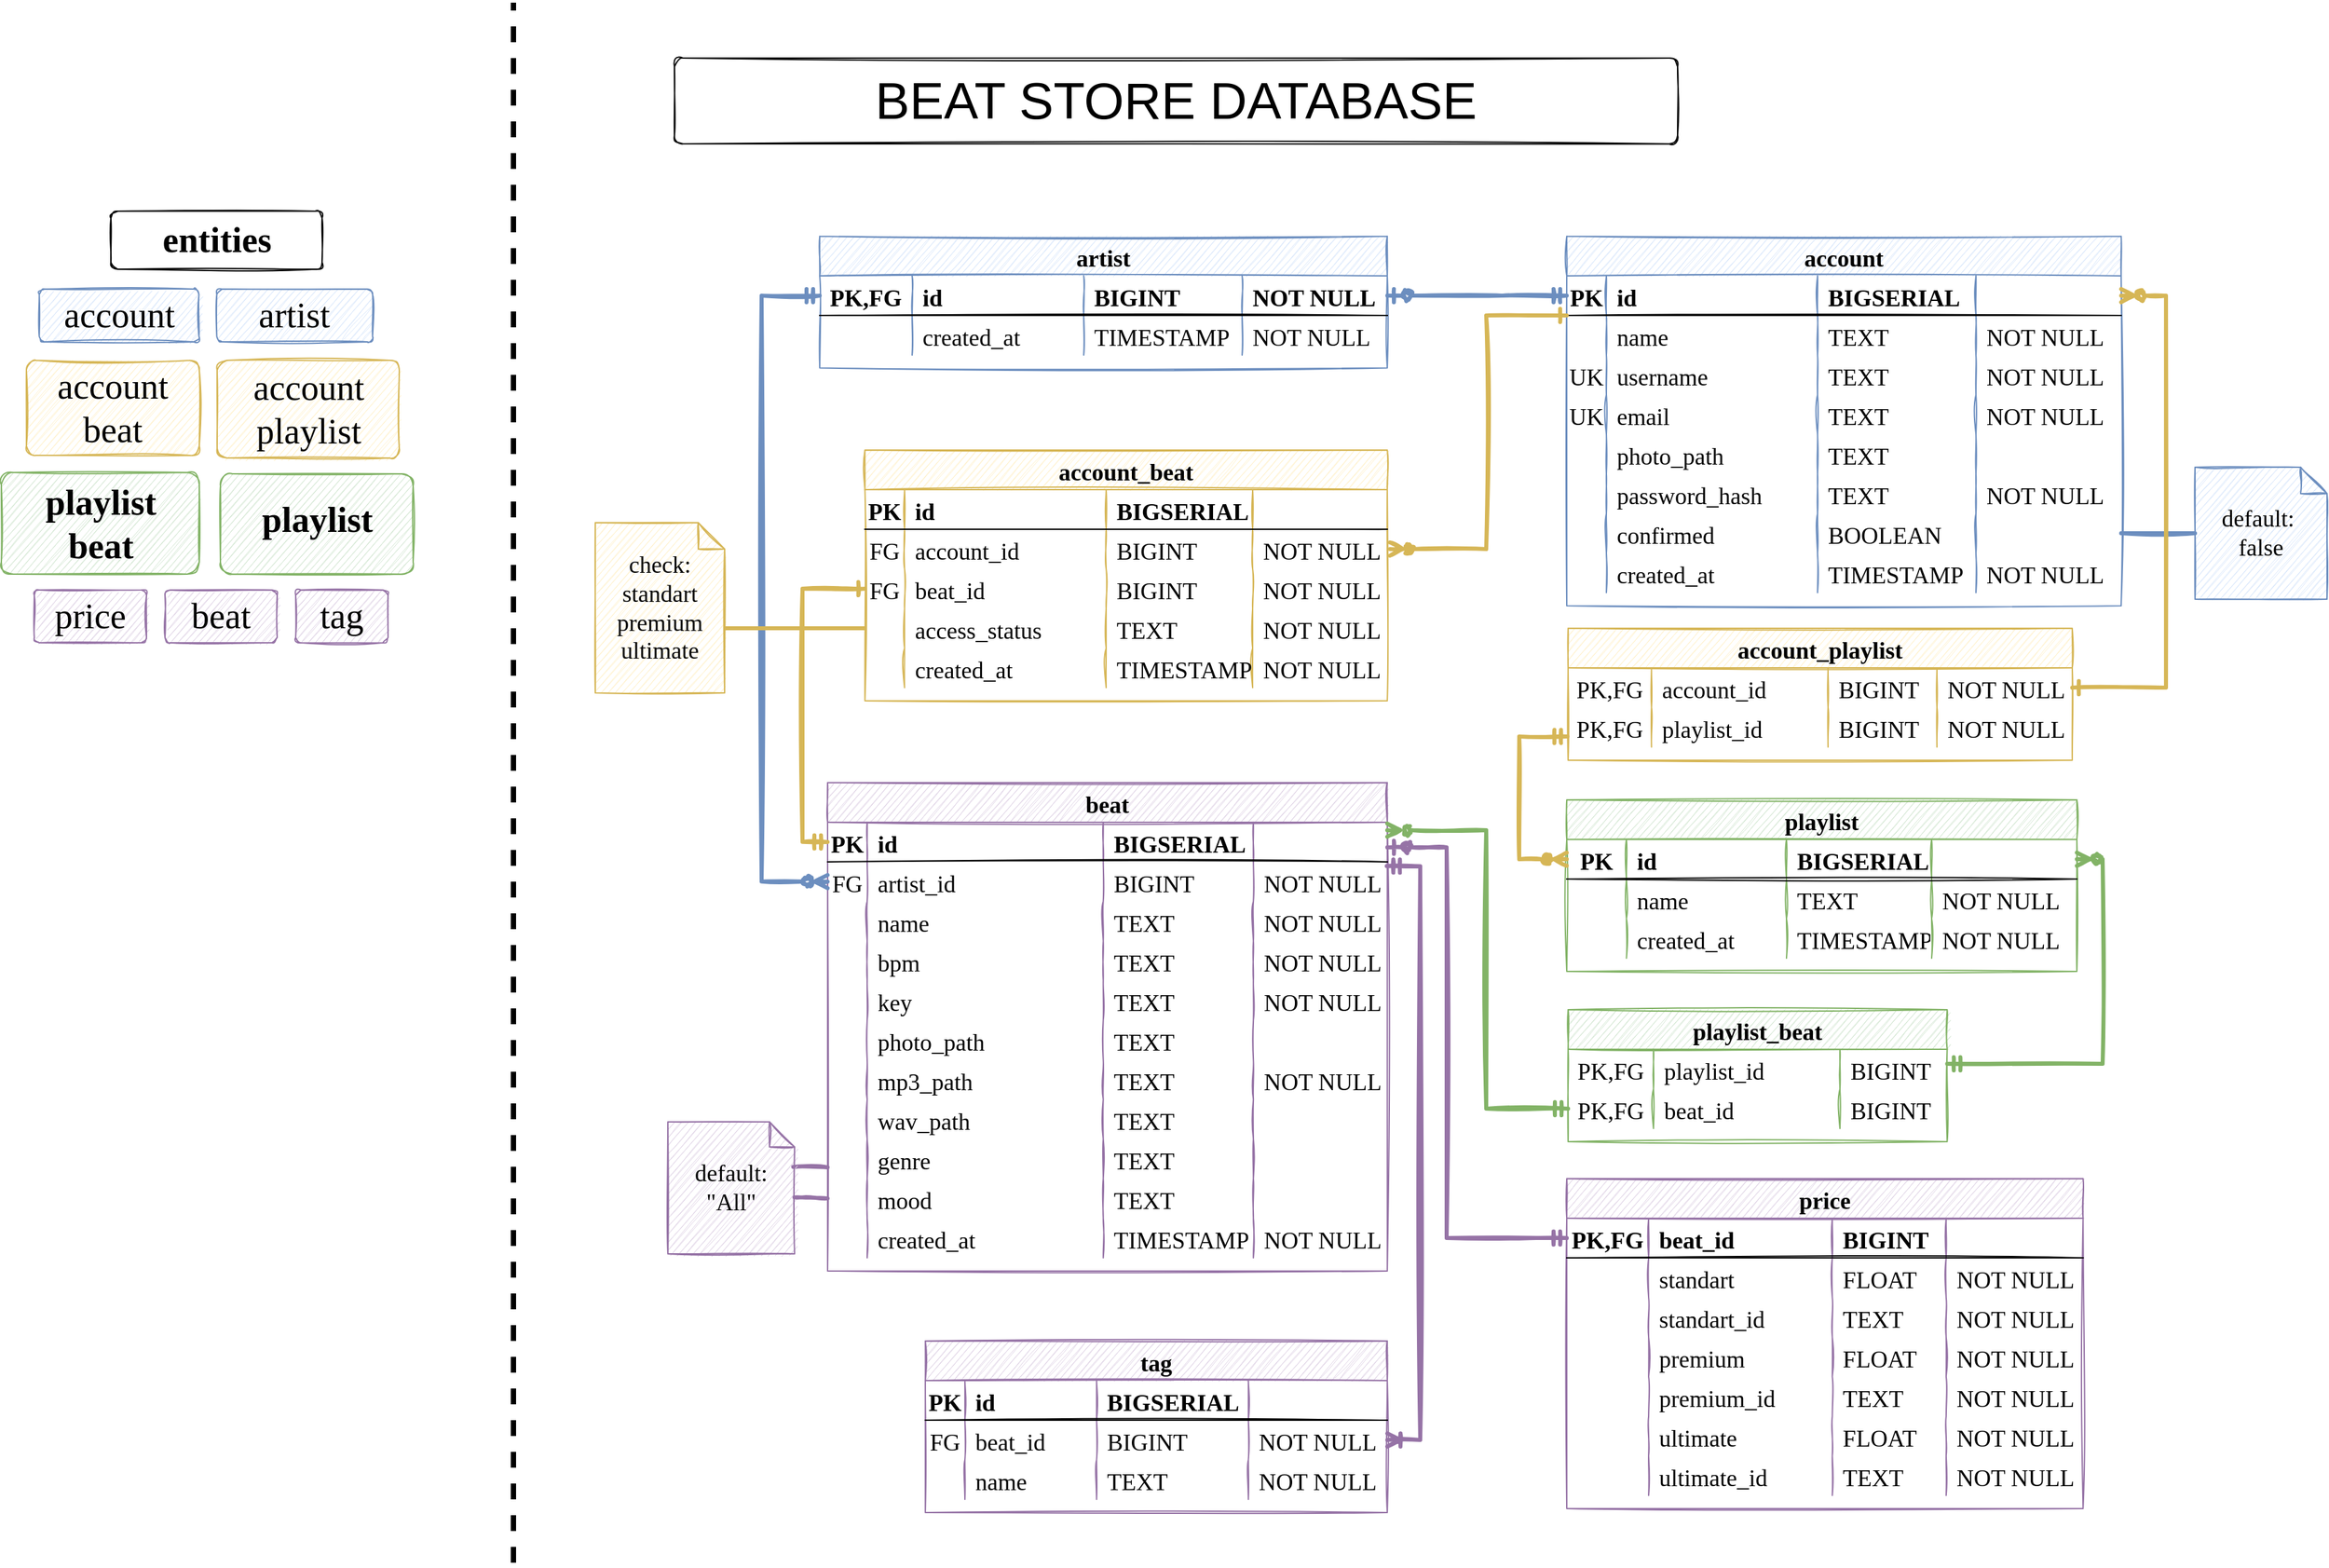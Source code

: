 <mxfile>
    <diagram id="B2QsUjet5WNCfd_3KvjM" name="Page-1">
        <mxGraphModel dx="953" dy="1953" grid="0" gridSize="10" guides="1" tooltips="1" connect="1" arrows="1" fold="1" page="1" pageScale="1" pageWidth="1920" pageHeight="1200" math="0" shadow="0">
            <root>
                <mxCell id="0"/>
                <mxCell id="1" parent="0"/>
                <mxCell id="d_pu53hUmGRTe69JMyzy-1" value="artist" style="rounded=1;arcSize=10;whiteSpace=wrap;html=1;align=center;sketch=1;fillColor=#dae8fc;strokeColor=#6c8ebf;fontFamily=Space Mono;fontSource=https%3A%2F%2Ffonts.googleapis.com%2Fcss%3Ffamily%3DSpace%2BMono;fontSize=27;" parent="1" vertex="1">
                    <mxGeometry x="220.25" y="-977" width="118" height="40" as="geometry"/>
                </mxCell>
                <mxCell id="d_pu53hUmGRTe69JMyzy-2" value="&lt;font style=&quot;font-size: 27px;&quot;&gt;entities&lt;/font&gt;" style="text;html=1;align=center;verticalAlign=middle;resizable=0;points=[];autosize=1;sketch=1;fontFamily=Space Mono;fontSource=https%3A%2F%2Ffonts.googleapis.com%2Fcss%3Ffamily%3DSpace%2BMono;imageHeight=24;imageWidth=28;arcSize=12;fontSize=27;fontStyle=1;rounded=1;glass=0;strokeColor=default;" parent="1" vertex="1">
                    <mxGeometry x="140" y="-1036" width="160" height="44" as="geometry"/>
                </mxCell>
                <mxCell id="d_pu53hUmGRTe69JMyzy-3" value="beat" style="rounded=1;arcSize=10;whiteSpace=wrap;html=1;align=center;sketch=1;fillColor=#e1d5e7;strokeColor=#9673a6;fontFamily=Space Mono;fontSource=https%3A%2F%2Ffonts.googleapis.com%2Fcss%3Ffamily%3DSpace%2BMono;fontSize=27;" parent="1" vertex="1">
                    <mxGeometry x="181" y="-749" width="85" height="40" as="geometry"/>
                </mxCell>
                <mxCell id="d_pu53hUmGRTe69JMyzy-4" value="account&lt;br&gt;playlist" style="rounded=1;arcSize=10;whiteSpace=wrap;html=1;align=center;sketch=1;fillColor=#fff2cc;strokeColor=#d6b656;fontFamily=Space Mono;fontSource=https%3A%2F%2Ffonts.googleapis.com%2Fcss%3Ffamily%3DSpace%2BMono;fontSize=27;" parent="1" vertex="1">
                    <mxGeometry x="220.5" y="-923" width="138" height="74" as="geometry"/>
                </mxCell>
                <mxCell id="d_pu53hUmGRTe69JMyzy-7" value="" style="endArrow=none;dashed=1;html=1;rounded=0;fontSize=18;strokeWidth=4;fontFamily=Space Mono;fontSource=https%3A%2F%2Ffonts.googleapis.com%2Fcss%3Ffamily%3DSpace%2BMono;" parent="1" edge="1">
                    <mxGeometry width="50" height="50" relative="1" as="geometry">
                        <mxPoint x="445" y="-12" as="sourcePoint"/>
                        <mxPoint x="445" y="-1194" as="targetPoint"/>
                    </mxGeometry>
                </mxCell>
                <mxCell id="d_pu53hUmGRTe69JMyzy-9" value="beat" style="shape=table;startSize=30;container=1;collapsible=1;childLayout=tableLayout;fixedRows=1;rowLines=0;fontStyle=1;align=center;resizeLast=1;sketch=1;fontSize=18;fillColor=#e1d5e7;strokeColor=#9673a6;fontFamily=Space Mono;fontSource=https%3A%2F%2Ffonts.googleapis.com%2Fcss%3Ffamily%3DSpace%2BMono;" parent="1" vertex="1">
                    <mxGeometry x="683" y="-603.06" width="424.048" height="370" as="geometry"/>
                </mxCell>
                <mxCell id="d_pu53hUmGRTe69JMyzy-10" value="" style="shape=tableRow;horizontal=0;startSize=0;swimlaneHead=0;swimlaneBody=0;fillColor=none;collapsible=0;dropTarget=0;points=[[0,0.5],[1,0.5]];portConstraint=eastwest;top=0;left=0;right=0;bottom=1;sketch=1;fontSize=18;fontFamily=Space Mono;fontSource=https%3A%2F%2Ffonts.googleapis.com%2Fcss%3Ffamily%3DSpace%2BMono;" parent="d_pu53hUmGRTe69JMyzy-9" vertex="1">
                    <mxGeometry y="30" width="424.048" height="30" as="geometry"/>
                </mxCell>
                <mxCell id="d_pu53hUmGRTe69JMyzy-11" value="PK" style="shape=partialRectangle;connectable=0;fillColor=none;top=0;left=0;bottom=0;right=0;fontStyle=1;overflow=hidden;sketch=1;fontSize=18;fontFamily=Space Mono;fontSource=https%3A%2F%2Ffonts.googleapis.com%2Fcss%3Ffamily%3DSpace%2BMono;" parent="d_pu53hUmGRTe69JMyzy-10" vertex="1">
                    <mxGeometry width="30" height="30" as="geometry">
                        <mxRectangle width="30" height="30" as="alternateBounds"/>
                    </mxGeometry>
                </mxCell>
                <mxCell id="d_pu53hUmGRTe69JMyzy-12" value="id" style="shape=partialRectangle;connectable=0;fillColor=none;top=0;left=0;bottom=0;right=0;align=left;spacingLeft=6;fontStyle=1;overflow=hidden;sketch=1;fontSize=18;fontFamily=Space Mono;fontSource=https%3A%2F%2Ffonts.googleapis.com%2Fcss%3Ffamily%3DSpace%2BMono;" parent="d_pu53hUmGRTe69JMyzy-10" vertex="1">
                    <mxGeometry x="30" width="178.844" height="30" as="geometry">
                        <mxRectangle width="178.844" height="30" as="alternateBounds"/>
                    </mxGeometry>
                </mxCell>
                <mxCell id="d_pu53hUmGRTe69JMyzy-34" value="BIGSERIAL" style="shape=partialRectangle;connectable=0;fillColor=none;top=0;left=0;bottom=0;right=0;align=left;spacingLeft=6;fontStyle=1;overflow=hidden;sketch=1;fontSize=18;fontFamily=Space Mono;fontSource=https%3A%2F%2Ffonts.googleapis.com%2Fcss%3Ffamily%3DSpace%2BMono;" parent="d_pu53hUmGRTe69JMyzy-10" vertex="1">
                    <mxGeometry x="208.844" width="113.75" height="30" as="geometry">
                        <mxRectangle width="113.75" height="30" as="alternateBounds"/>
                    </mxGeometry>
                </mxCell>
                <mxCell id="d_pu53hUmGRTe69JMyzy-59" style="shape=partialRectangle;connectable=0;fillColor=none;top=0;left=0;bottom=0;right=0;align=left;spacingLeft=6;fontStyle=1;overflow=hidden;sketch=1;fontSize=18;fontFamily=Space Mono;fontSource=https%3A%2F%2Ffonts.googleapis.com%2Fcss%3Ffamily%3DSpace%2BMono;" parent="d_pu53hUmGRTe69JMyzy-10" vertex="1">
                    <mxGeometry x="322.594" width="101.454" height="30" as="geometry">
                        <mxRectangle width="101.454" height="30" as="alternateBounds"/>
                    </mxGeometry>
                </mxCell>
                <mxCell id="d_pu53hUmGRTe69JMyzy-367" style="shape=tableRow;horizontal=0;startSize=0;swimlaneHead=0;swimlaneBody=0;fillColor=none;collapsible=0;dropTarget=0;points=[[0,0.5],[1,0.5]];portConstraint=eastwest;top=0;left=0;right=0;bottom=0;sketch=1;fontSize=18;fontFamily=Space Mono;fontSource=https%3A%2F%2Ffonts.googleapis.com%2Fcss%3Ffamily%3DSpace%2BMono;" parent="d_pu53hUmGRTe69JMyzy-9" vertex="1">
                    <mxGeometry y="60" width="424.048" height="30" as="geometry"/>
                </mxCell>
                <mxCell id="d_pu53hUmGRTe69JMyzy-368" value="FG" style="shape=partialRectangle;connectable=0;fillColor=none;top=0;left=0;bottom=0;right=0;editable=1;overflow=hidden;sketch=1;fontSize=18;fontFamily=Space Mono;fontSource=https%3A%2F%2Ffonts.googleapis.com%2Fcss%3Ffamily%3DSpace%2BMono;" parent="d_pu53hUmGRTe69JMyzy-367" vertex="1">
                    <mxGeometry width="30" height="30" as="geometry">
                        <mxRectangle width="30" height="30" as="alternateBounds"/>
                    </mxGeometry>
                </mxCell>
                <mxCell id="d_pu53hUmGRTe69JMyzy-369" value="artist_id" style="shape=partialRectangle;connectable=0;fillColor=none;top=0;left=0;bottom=0;right=0;align=left;spacingLeft=6;overflow=hidden;sketch=1;fontSize=18;fontFamily=Space Mono;fontSource=https%3A%2F%2Ffonts.googleapis.com%2Fcss%3Ffamily%3DSpace%2BMono;" parent="d_pu53hUmGRTe69JMyzy-367" vertex="1">
                    <mxGeometry x="30" width="178.844" height="30" as="geometry">
                        <mxRectangle width="178.844" height="30" as="alternateBounds"/>
                    </mxGeometry>
                </mxCell>
                <mxCell id="d_pu53hUmGRTe69JMyzy-370" value="BIGINT" style="shape=partialRectangle;connectable=0;fillColor=none;top=0;left=0;bottom=0;right=0;align=left;spacingLeft=6;overflow=hidden;sketch=1;fontSize=18;fontFamily=Space Mono;fontSource=https%3A%2F%2Ffonts.googleapis.com%2Fcss%3Ffamily%3DSpace%2BMono;" parent="d_pu53hUmGRTe69JMyzy-367" vertex="1">
                    <mxGeometry x="208.844" width="113.75" height="30" as="geometry">
                        <mxRectangle width="113.75" height="30" as="alternateBounds"/>
                    </mxGeometry>
                </mxCell>
                <mxCell id="d_pu53hUmGRTe69JMyzy-371" value="NOT NULL" style="shape=partialRectangle;connectable=0;fillColor=none;top=0;left=0;bottom=0;right=0;align=left;spacingLeft=6;overflow=hidden;sketch=1;fontSize=18;fontFamily=Space Mono;fontSource=https%3A%2F%2Ffonts.googleapis.com%2Fcss%3Ffamily%3DSpace%2BMono;" parent="d_pu53hUmGRTe69JMyzy-367" vertex="1">
                    <mxGeometry x="322.594" width="101.454" height="30" as="geometry">
                        <mxRectangle width="101.454" height="30" as="alternateBounds"/>
                    </mxGeometry>
                </mxCell>
                <mxCell id="d_pu53hUmGRTe69JMyzy-42" style="shape=tableRow;horizontal=0;startSize=0;swimlaneHead=0;swimlaneBody=0;fillColor=none;collapsible=0;dropTarget=0;points=[[0,0.5],[1,0.5]];portConstraint=eastwest;top=0;left=0;right=0;bottom=0;sketch=1;fontSize=18;fontFamily=Space Mono;fontSource=https%3A%2F%2Ffonts.googleapis.com%2Fcss%3Ffamily%3DSpace%2BMono;" parent="d_pu53hUmGRTe69JMyzy-9" vertex="1">
                    <mxGeometry y="90" width="424.048" height="30" as="geometry"/>
                </mxCell>
                <mxCell id="d_pu53hUmGRTe69JMyzy-43" style="shape=partialRectangle;connectable=0;fillColor=none;top=0;left=0;bottom=0;right=0;editable=1;overflow=hidden;sketch=1;fontSize=18;fontFamily=Space Mono;fontSource=https%3A%2F%2Ffonts.googleapis.com%2Fcss%3Ffamily%3DSpace%2BMono;" parent="d_pu53hUmGRTe69JMyzy-42" vertex="1">
                    <mxGeometry width="30" height="30" as="geometry">
                        <mxRectangle width="30" height="30" as="alternateBounds"/>
                    </mxGeometry>
                </mxCell>
                <mxCell id="d_pu53hUmGRTe69JMyzy-44" value="name" style="shape=partialRectangle;connectable=0;fillColor=none;top=0;left=0;bottom=0;right=0;align=left;spacingLeft=6;overflow=hidden;sketch=1;fontSize=18;fontFamily=Space Mono;fontSource=https%3A%2F%2Ffonts.googleapis.com%2Fcss%3Ffamily%3DSpace%2BMono;" parent="d_pu53hUmGRTe69JMyzy-42" vertex="1">
                    <mxGeometry x="30" width="178.844" height="30" as="geometry">
                        <mxRectangle width="178.844" height="30" as="alternateBounds"/>
                    </mxGeometry>
                </mxCell>
                <mxCell id="d_pu53hUmGRTe69JMyzy-45" value="TEXT" style="shape=partialRectangle;connectable=0;fillColor=none;top=0;left=0;bottom=0;right=0;align=left;spacingLeft=6;overflow=hidden;sketch=1;fontSize=18;fontFamily=Space Mono;fontSource=https%3A%2F%2Ffonts.googleapis.com%2Fcss%3Ffamily%3DSpace%2BMono;" parent="d_pu53hUmGRTe69JMyzy-42" vertex="1">
                    <mxGeometry x="208.844" width="113.75" height="30" as="geometry">
                        <mxRectangle width="113.75" height="30" as="alternateBounds"/>
                    </mxGeometry>
                </mxCell>
                <mxCell id="d_pu53hUmGRTe69JMyzy-60" value="NOT NULL" style="shape=partialRectangle;connectable=0;fillColor=none;top=0;left=0;bottom=0;right=0;align=left;spacingLeft=6;overflow=hidden;sketch=1;fontSize=18;fontFamily=Space Mono;fontSource=https%3A%2F%2Ffonts.googleapis.com%2Fcss%3Ffamily%3DSpace%2BMono;" parent="d_pu53hUmGRTe69JMyzy-42" vertex="1">
                    <mxGeometry x="322.594" width="101.454" height="30" as="geometry">
                        <mxRectangle width="101.454" height="30" as="alternateBounds"/>
                    </mxGeometry>
                </mxCell>
                <mxCell id="d_pu53hUmGRTe69JMyzy-13" value="" style="shape=tableRow;horizontal=0;startSize=0;swimlaneHead=0;swimlaneBody=0;fillColor=none;collapsible=0;dropTarget=0;points=[[0,0.5],[1,0.5]];portConstraint=eastwest;top=0;left=0;right=0;bottom=0;sketch=1;fontSize=18;fontFamily=Space Mono;fontSource=https%3A%2F%2Ffonts.googleapis.com%2Fcss%3Ffamily%3DSpace%2BMono;" parent="d_pu53hUmGRTe69JMyzy-9" vertex="1">
                    <mxGeometry y="120" width="424.048" height="30" as="geometry"/>
                </mxCell>
                <mxCell id="d_pu53hUmGRTe69JMyzy-14" value="" style="shape=partialRectangle;connectable=0;fillColor=none;top=0;left=0;bottom=0;right=0;editable=1;overflow=hidden;sketch=1;fontSize=18;fontFamily=Space Mono;fontSource=https%3A%2F%2Ffonts.googleapis.com%2Fcss%3Ffamily%3DSpace%2BMono;" parent="d_pu53hUmGRTe69JMyzy-13" vertex="1">
                    <mxGeometry width="30" height="30" as="geometry">
                        <mxRectangle width="30" height="30" as="alternateBounds"/>
                    </mxGeometry>
                </mxCell>
                <mxCell id="d_pu53hUmGRTe69JMyzy-15" value="bpm" style="shape=partialRectangle;connectable=0;fillColor=none;top=0;left=0;bottom=0;right=0;align=left;spacingLeft=6;overflow=hidden;sketch=1;fontSize=18;fontFamily=Space Mono;fontSource=https%3A%2F%2Ffonts.googleapis.com%2Fcss%3Ffamily%3DSpace%2BMono;" parent="d_pu53hUmGRTe69JMyzy-13" vertex="1">
                    <mxGeometry x="30" width="178.844" height="30" as="geometry">
                        <mxRectangle width="178.844" height="30" as="alternateBounds"/>
                    </mxGeometry>
                </mxCell>
                <mxCell id="d_pu53hUmGRTe69JMyzy-35" value="TEXT" style="shape=partialRectangle;connectable=0;fillColor=none;top=0;left=0;bottom=0;right=0;align=left;spacingLeft=6;overflow=hidden;sketch=1;fontSize=18;fontFamily=Space Mono;fontSource=https%3A%2F%2Ffonts.googleapis.com%2Fcss%3Ffamily%3DSpace%2BMono;" parent="d_pu53hUmGRTe69JMyzy-13" vertex="1">
                    <mxGeometry x="208.844" width="113.75" height="30" as="geometry">
                        <mxRectangle width="113.75" height="30" as="alternateBounds"/>
                    </mxGeometry>
                </mxCell>
                <mxCell id="d_pu53hUmGRTe69JMyzy-61" value="NOT NULL" style="shape=partialRectangle;connectable=0;fillColor=none;top=0;left=0;bottom=0;right=0;align=left;spacingLeft=6;overflow=hidden;sketch=1;fontSize=18;fontFamily=Space Mono;fontSource=https%3A%2F%2Ffonts.googleapis.com%2Fcss%3Ffamily%3DSpace%2BMono;" parent="d_pu53hUmGRTe69JMyzy-13" vertex="1">
                    <mxGeometry x="322.594" width="101.454" height="30" as="geometry">
                        <mxRectangle width="101.454" height="30" as="alternateBounds"/>
                    </mxGeometry>
                </mxCell>
                <mxCell id="d_pu53hUmGRTe69JMyzy-16" value="" style="shape=tableRow;horizontal=0;startSize=0;swimlaneHead=0;swimlaneBody=0;fillColor=none;collapsible=0;dropTarget=0;points=[[0,0.5],[1,0.5]];portConstraint=eastwest;top=0;left=0;right=0;bottom=0;sketch=1;fontSize=18;fontFamily=Space Mono;fontSource=https%3A%2F%2Ffonts.googleapis.com%2Fcss%3Ffamily%3DSpace%2BMono;" parent="d_pu53hUmGRTe69JMyzy-9" vertex="1">
                    <mxGeometry y="150" width="424.048" height="30" as="geometry"/>
                </mxCell>
                <mxCell id="d_pu53hUmGRTe69JMyzy-17" value="" style="shape=partialRectangle;connectable=0;fillColor=none;top=0;left=0;bottom=0;right=0;editable=1;overflow=hidden;sketch=1;fontSize=18;fontFamily=Space Mono;fontSource=https%3A%2F%2Ffonts.googleapis.com%2Fcss%3Ffamily%3DSpace%2BMono;" parent="d_pu53hUmGRTe69JMyzy-16" vertex="1">
                    <mxGeometry width="30" height="30" as="geometry">
                        <mxRectangle width="30" height="30" as="alternateBounds"/>
                    </mxGeometry>
                </mxCell>
                <mxCell id="d_pu53hUmGRTe69JMyzy-18" value="key" style="shape=partialRectangle;connectable=0;fillColor=none;top=0;left=0;bottom=0;right=0;align=left;spacingLeft=6;overflow=hidden;sketch=1;fontSize=18;fontFamily=Space Mono;fontSource=https%3A%2F%2Ffonts.googleapis.com%2Fcss%3Ffamily%3DSpace%2BMono;" parent="d_pu53hUmGRTe69JMyzy-16" vertex="1">
                    <mxGeometry x="30" width="178.844" height="30" as="geometry">
                        <mxRectangle width="178.844" height="30" as="alternateBounds"/>
                    </mxGeometry>
                </mxCell>
                <mxCell id="d_pu53hUmGRTe69JMyzy-36" value="TEXT" style="shape=partialRectangle;connectable=0;fillColor=none;top=0;left=0;bottom=0;right=0;align=left;spacingLeft=6;overflow=hidden;sketch=1;fontSize=18;fontFamily=Space Mono;fontSource=https%3A%2F%2Ffonts.googleapis.com%2Fcss%3Ffamily%3DSpace%2BMono;" parent="d_pu53hUmGRTe69JMyzy-16" vertex="1">
                    <mxGeometry x="208.844" width="113.75" height="30" as="geometry">
                        <mxRectangle width="113.75" height="30" as="alternateBounds"/>
                    </mxGeometry>
                </mxCell>
                <mxCell id="d_pu53hUmGRTe69JMyzy-62" value="NOT NULL" style="shape=partialRectangle;connectable=0;fillColor=none;top=0;left=0;bottom=0;right=0;align=left;spacingLeft=6;overflow=hidden;sketch=1;fontSize=18;fontFamily=Space Mono;fontSource=https%3A%2F%2Ffonts.googleapis.com%2Fcss%3Ffamily%3DSpace%2BMono;" parent="d_pu53hUmGRTe69JMyzy-16" vertex="1">
                    <mxGeometry x="322.594" width="101.454" height="30" as="geometry">
                        <mxRectangle width="101.454" height="30" as="alternateBounds"/>
                    </mxGeometry>
                </mxCell>
                <mxCell id="d_pu53hUmGRTe69JMyzy-25" style="shape=tableRow;horizontal=0;startSize=0;swimlaneHead=0;swimlaneBody=0;fillColor=none;collapsible=0;dropTarget=0;points=[[0,0.5],[1,0.5]];portConstraint=eastwest;top=0;left=0;right=0;bottom=0;sketch=1;fontSize=18;fontFamily=Space Mono;fontSource=https%3A%2F%2Ffonts.googleapis.com%2Fcss%3Ffamily%3DSpace%2BMono;" parent="d_pu53hUmGRTe69JMyzy-9" vertex="1">
                    <mxGeometry y="180" width="424.048" height="30" as="geometry"/>
                </mxCell>
                <mxCell id="d_pu53hUmGRTe69JMyzy-26" style="shape=partialRectangle;connectable=0;fillColor=none;top=0;left=0;bottom=0;right=0;editable=1;overflow=hidden;sketch=1;fontSize=18;fontFamily=Space Mono;fontSource=https%3A%2F%2Ffonts.googleapis.com%2Fcss%3Ffamily%3DSpace%2BMono;" parent="d_pu53hUmGRTe69JMyzy-25" vertex="1">
                    <mxGeometry width="30" height="30" as="geometry">
                        <mxRectangle width="30" height="30" as="alternateBounds"/>
                    </mxGeometry>
                </mxCell>
                <mxCell id="d_pu53hUmGRTe69JMyzy-27" value="photo_path" style="shape=partialRectangle;connectable=0;fillColor=none;top=0;left=0;bottom=0;right=0;align=left;spacingLeft=6;overflow=hidden;sketch=1;fontSize=18;fontFamily=Space Mono;fontSource=https%3A%2F%2Ffonts.googleapis.com%2Fcss%3Ffamily%3DSpace%2BMono;" parent="d_pu53hUmGRTe69JMyzy-25" vertex="1">
                    <mxGeometry x="30" width="178.844" height="30" as="geometry">
                        <mxRectangle width="178.844" height="30" as="alternateBounds"/>
                    </mxGeometry>
                </mxCell>
                <mxCell id="d_pu53hUmGRTe69JMyzy-37" value="TEXT" style="shape=partialRectangle;connectable=0;fillColor=none;top=0;left=0;bottom=0;right=0;align=left;spacingLeft=6;overflow=hidden;sketch=1;fontSize=18;fontFamily=Space Mono;fontSource=https%3A%2F%2Ffonts.googleapis.com%2Fcss%3Ffamily%3DSpace%2BMono;" parent="d_pu53hUmGRTe69JMyzy-25" vertex="1">
                    <mxGeometry x="208.844" width="113.75" height="30" as="geometry">
                        <mxRectangle width="113.75" height="30" as="alternateBounds"/>
                    </mxGeometry>
                </mxCell>
                <mxCell id="d_pu53hUmGRTe69JMyzy-63" value="" style="shape=partialRectangle;connectable=0;fillColor=none;top=0;left=0;bottom=0;right=0;align=left;spacingLeft=6;overflow=hidden;sketch=1;fontSize=18;fontFamily=Space Mono;fontSource=https%3A%2F%2Ffonts.googleapis.com%2Fcss%3Ffamily%3DSpace%2BMono;" parent="d_pu53hUmGRTe69JMyzy-25" vertex="1">
                    <mxGeometry x="322.594" width="101.454" height="30" as="geometry">
                        <mxRectangle width="101.454" height="30" as="alternateBounds"/>
                    </mxGeometry>
                </mxCell>
                <mxCell id="d_pu53hUmGRTe69JMyzy-28" style="shape=tableRow;horizontal=0;startSize=0;swimlaneHead=0;swimlaneBody=0;fillColor=none;collapsible=0;dropTarget=0;points=[[0,0.5],[1,0.5]];portConstraint=eastwest;top=0;left=0;right=0;bottom=0;sketch=1;fontSize=18;fontFamily=Space Mono;fontSource=https%3A%2F%2Ffonts.googleapis.com%2Fcss%3Ffamily%3DSpace%2BMono;" parent="d_pu53hUmGRTe69JMyzy-9" vertex="1">
                    <mxGeometry y="210" width="424.048" height="30" as="geometry"/>
                </mxCell>
                <mxCell id="d_pu53hUmGRTe69JMyzy-29" style="shape=partialRectangle;connectable=0;fillColor=none;top=0;left=0;bottom=0;right=0;editable=1;overflow=hidden;sketch=1;fontSize=18;fontFamily=Space Mono;fontSource=https%3A%2F%2Ffonts.googleapis.com%2Fcss%3Ffamily%3DSpace%2BMono;" parent="d_pu53hUmGRTe69JMyzy-28" vertex="1">
                    <mxGeometry width="30" height="30" as="geometry">
                        <mxRectangle width="30" height="30" as="alternateBounds"/>
                    </mxGeometry>
                </mxCell>
                <mxCell id="d_pu53hUmGRTe69JMyzy-30" value="mp3_path" style="shape=partialRectangle;connectable=0;fillColor=none;top=0;left=0;bottom=0;right=0;align=left;spacingLeft=6;overflow=hidden;sketch=1;fontSize=18;fontFamily=Space Mono;fontSource=https%3A%2F%2Ffonts.googleapis.com%2Fcss%3Ffamily%3DSpace%2BMono;" parent="d_pu53hUmGRTe69JMyzy-28" vertex="1">
                    <mxGeometry x="30" width="178.844" height="30" as="geometry">
                        <mxRectangle width="178.844" height="30" as="alternateBounds"/>
                    </mxGeometry>
                </mxCell>
                <mxCell id="d_pu53hUmGRTe69JMyzy-38" value="TEXT" style="shape=partialRectangle;connectable=0;fillColor=none;top=0;left=0;bottom=0;right=0;align=left;spacingLeft=6;overflow=hidden;sketch=1;fontSize=18;fontFamily=Space Mono;fontSource=https%3A%2F%2Ffonts.googleapis.com%2Fcss%3Ffamily%3DSpace%2BMono;" parent="d_pu53hUmGRTe69JMyzy-28" vertex="1">
                    <mxGeometry x="208.844" width="113.75" height="30" as="geometry">
                        <mxRectangle width="113.75" height="30" as="alternateBounds"/>
                    </mxGeometry>
                </mxCell>
                <mxCell id="d_pu53hUmGRTe69JMyzy-64" value="NOT NULL" style="shape=partialRectangle;connectable=0;fillColor=none;top=0;left=0;bottom=0;right=0;align=left;spacingLeft=6;overflow=hidden;sketch=1;fontSize=18;fontFamily=Space Mono;fontSource=https%3A%2F%2Ffonts.googleapis.com%2Fcss%3Ffamily%3DSpace%2BMono;" parent="d_pu53hUmGRTe69JMyzy-28" vertex="1">
                    <mxGeometry x="322.594" width="101.454" height="30" as="geometry">
                        <mxRectangle width="101.454" height="30" as="alternateBounds"/>
                    </mxGeometry>
                </mxCell>
                <mxCell id="d_pu53hUmGRTe69JMyzy-31" style="shape=tableRow;horizontal=0;startSize=0;swimlaneHead=0;swimlaneBody=0;fillColor=none;collapsible=0;dropTarget=0;points=[[0,0.5],[1,0.5]];portConstraint=eastwest;top=0;left=0;right=0;bottom=0;sketch=1;fontSize=18;fontFamily=Space Mono;fontSource=https%3A%2F%2Ffonts.googleapis.com%2Fcss%3Ffamily%3DSpace%2BMono;" parent="d_pu53hUmGRTe69JMyzy-9" vertex="1">
                    <mxGeometry y="240" width="424.048" height="30" as="geometry"/>
                </mxCell>
                <mxCell id="d_pu53hUmGRTe69JMyzy-32" style="shape=partialRectangle;connectable=0;fillColor=none;top=0;left=0;bottom=0;right=0;editable=1;overflow=hidden;sketch=1;fontSize=18;fontFamily=Space Mono;fontSource=https%3A%2F%2Ffonts.googleapis.com%2Fcss%3Ffamily%3DSpace%2BMono;" parent="d_pu53hUmGRTe69JMyzy-31" vertex="1">
                    <mxGeometry width="30" height="30" as="geometry">
                        <mxRectangle width="30" height="30" as="alternateBounds"/>
                    </mxGeometry>
                </mxCell>
                <mxCell id="d_pu53hUmGRTe69JMyzy-33" value="wav_path" style="shape=partialRectangle;connectable=0;fillColor=none;top=0;left=0;bottom=0;right=0;align=left;spacingLeft=6;overflow=hidden;sketch=1;fontSize=18;fontFamily=Space Mono;fontSource=https%3A%2F%2Ffonts.googleapis.com%2Fcss%3Ffamily%3DSpace%2BMono;" parent="d_pu53hUmGRTe69JMyzy-31" vertex="1">
                    <mxGeometry x="30" width="178.844" height="30" as="geometry">
                        <mxRectangle width="178.844" height="30" as="alternateBounds"/>
                    </mxGeometry>
                </mxCell>
                <mxCell id="d_pu53hUmGRTe69JMyzy-39" value="TEXT" style="shape=partialRectangle;connectable=0;fillColor=none;top=0;left=0;bottom=0;right=0;align=left;spacingLeft=6;overflow=hidden;sketch=1;fontSize=18;fontFamily=Space Mono;fontSource=https%3A%2F%2Ffonts.googleapis.com%2Fcss%3Ffamily%3DSpace%2BMono;" parent="d_pu53hUmGRTe69JMyzy-31" vertex="1">
                    <mxGeometry x="208.844" width="113.75" height="30" as="geometry">
                        <mxRectangle width="113.75" height="30" as="alternateBounds"/>
                    </mxGeometry>
                </mxCell>
                <mxCell id="d_pu53hUmGRTe69JMyzy-65" style="shape=partialRectangle;connectable=0;fillColor=none;top=0;left=0;bottom=0;right=0;align=left;spacingLeft=6;overflow=hidden;sketch=1;fontSize=18;fontFamily=Space Mono;fontSource=https%3A%2F%2Ffonts.googleapis.com%2Fcss%3Ffamily%3DSpace%2BMono;" parent="d_pu53hUmGRTe69JMyzy-31" vertex="1">
                    <mxGeometry x="322.594" width="101.454" height="30" as="geometry">
                        <mxRectangle width="101.454" height="30" as="alternateBounds"/>
                    </mxGeometry>
                </mxCell>
                <mxCell id="d_pu53hUmGRTe69JMyzy-19" value="" style="shape=tableRow;horizontal=0;startSize=0;swimlaneHead=0;swimlaneBody=0;fillColor=none;collapsible=0;dropTarget=0;points=[[0,0.5],[1,0.5]];portConstraint=eastwest;top=0;left=0;right=0;bottom=0;sketch=1;fontSize=18;fontFamily=Space Mono;fontSource=https%3A%2F%2Ffonts.googleapis.com%2Fcss%3Ffamily%3DSpace%2BMono;" parent="d_pu53hUmGRTe69JMyzy-9" vertex="1">
                    <mxGeometry y="270" width="424.048" height="30" as="geometry"/>
                </mxCell>
                <mxCell id="d_pu53hUmGRTe69JMyzy-20" value="" style="shape=partialRectangle;connectable=0;fillColor=none;top=0;left=0;bottom=0;right=0;editable=1;overflow=hidden;sketch=1;fontSize=18;fontFamily=Space Mono;fontSource=https%3A%2F%2Ffonts.googleapis.com%2Fcss%3Ffamily%3DSpace%2BMono;" parent="d_pu53hUmGRTe69JMyzy-19" vertex="1">
                    <mxGeometry width="30" height="30" as="geometry">
                        <mxRectangle width="30" height="30" as="alternateBounds"/>
                    </mxGeometry>
                </mxCell>
                <mxCell id="d_pu53hUmGRTe69JMyzy-21" value="genre" style="shape=partialRectangle;connectable=0;fillColor=none;top=0;left=0;bottom=0;right=0;align=left;spacingLeft=6;overflow=hidden;sketch=1;fontSize=18;fontFamily=Space Mono;fontSource=https%3A%2F%2Ffonts.googleapis.com%2Fcss%3Ffamily%3DSpace%2BMono;" parent="d_pu53hUmGRTe69JMyzy-19" vertex="1">
                    <mxGeometry x="30" width="178.844" height="30" as="geometry">
                        <mxRectangle width="178.844" height="30" as="alternateBounds"/>
                    </mxGeometry>
                </mxCell>
                <mxCell id="d_pu53hUmGRTe69JMyzy-40" value="TEXT" style="shape=partialRectangle;connectable=0;fillColor=none;top=0;left=0;bottom=0;right=0;align=left;spacingLeft=6;overflow=hidden;sketch=1;fontSize=18;fontFamily=Space Mono;fontSource=https%3A%2F%2Ffonts.googleapis.com%2Fcss%3Ffamily%3DSpace%2BMono;" parent="d_pu53hUmGRTe69JMyzy-19" vertex="1">
                    <mxGeometry x="208.844" width="113.75" height="30" as="geometry">
                        <mxRectangle width="113.75" height="30" as="alternateBounds"/>
                    </mxGeometry>
                </mxCell>
                <mxCell id="d_pu53hUmGRTe69JMyzy-66" style="shape=partialRectangle;connectable=0;fillColor=none;top=0;left=0;bottom=0;right=0;align=left;spacingLeft=6;overflow=hidden;sketch=1;fontSize=18;fontFamily=Space Mono;fontSource=https%3A%2F%2Ffonts.googleapis.com%2Fcss%3Ffamily%3DSpace%2BMono;" parent="d_pu53hUmGRTe69JMyzy-19" vertex="1">
                    <mxGeometry x="322.594" width="101.454" height="30" as="geometry">
                        <mxRectangle width="101.454" height="30" as="alternateBounds"/>
                    </mxGeometry>
                </mxCell>
                <mxCell id="d_pu53hUmGRTe69JMyzy-22" style="shape=tableRow;horizontal=0;startSize=0;swimlaneHead=0;swimlaneBody=0;fillColor=none;collapsible=0;dropTarget=0;points=[[0,0.5],[1,0.5]];portConstraint=eastwest;top=0;left=0;right=0;bottom=0;sketch=1;fontSize=18;fontFamily=Space Mono;fontSource=https%3A%2F%2Ffonts.googleapis.com%2Fcss%3Ffamily%3DSpace%2BMono;" parent="d_pu53hUmGRTe69JMyzy-9" vertex="1">
                    <mxGeometry y="300" width="424.048" height="30" as="geometry"/>
                </mxCell>
                <mxCell id="d_pu53hUmGRTe69JMyzy-23" style="shape=partialRectangle;connectable=0;fillColor=none;top=0;left=0;bottom=0;right=0;editable=1;overflow=hidden;sketch=1;fontSize=18;fontFamily=Space Mono;fontSource=https%3A%2F%2Ffonts.googleapis.com%2Fcss%3Ffamily%3DSpace%2BMono;" parent="d_pu53hUmGRTe69JMyzy-22" vertex="1">
                    <mxGeometry width="30" height="30" as="geometry">
                        <mxRectangle width="30" height="30" as="alternateBounds"/>
                    </mxGeometry>
                </mxCell>
                <mxCell id="d_pu53hUmGRTe69JMyzy-24" value="mood" style="shape=partialRectangle;connectable=0;fillColor=none;top=0;left=0;bottom=0;right=0;align=left;spacingLeft=6;overflow=hidden;sketch=1;fontSize=18;fontFamily=Space Mono;fontSource=https%3A%2F%2Ffonts.googleapis.com%2Fcss%3Ffamily%3DSpace%2BMono;" parent="d_pu53hUmGRTe69JMyzy-22" vertex="1">
                    <mxGeometry x="30" width="178.844" height="30" as="geometry">
                        <mxRectangle width="178.844" height="30" as="alternateBounds"/>
                    </mxGeometry>
                </mxCell>
                <mxCell id="d_pu53hUmGRTe69JMyzy-41" value="TEXT" style="shape=partialRectangle;connectable=0;fillColor=none;top=0;left=0;bottom=0;right=0;align=left;spacingLeft=6;overflow=hidden;sketch=1;fontSize=18;fontFamily=Space Mono;fontSource=https%3A%2F%2Ffonts.googleapis.com%2Fcss%3Ffamily%3DSpace%2BMono;" parent="d_pu53hUmGRTe69JMyzy-22" vertex="1">
                    <mxGeometry x="208.844" width="113.75" height="30" as="geometry">
                        <mxRectangle width="113.75" height="30" as="alternateBounds"/>
                    </mxGeometry>
                </mxCell>
                <mxCell id="d_pu53hUmGRTe69JMyzy-67" style="shape=partialRectangle;connectable=0;fillColor=none;top=0;left=0;bottom=0;right=0;align=left;spacingLeft=6;overflow=hidden;sketch=1;fontSize=18;fontFamily=Space Mono;fontSource=https%3A%2F%2Ffonts.googleapis.com%2Fcss%3Ffamily%3DSpace%2BMono;" parent="d_pu53hUmGRTe69JMyzy-22" vertex="1">
                    <mxGeometry x="322.594" width="101.454" height="30" as="geometry">
                        <mxRectangle width="101.454" height="30" as="alternateBounds"/>
                    </mxGeometry>
                </mxCell>
                <mxCell id="d_pu53hUmGRTe69JMyzy-71" style="shape=tableRow;horizontal=0;startSize=0;swimlaneHead=0;swimlaneBody=0;fillColor=none;collapsible=0;dropTarget=0;points=[[0,0.5],[1,0.5]];portConstraint=eastwest;top=0;left=0;right=0;bottom=0;sketch=1;fontSize=18;fontFamily=Space Mono;fontSource=https%3A%2F%2Ffonts.googleapis.com%2Fcss%3Ffamily%3DSpace%2BMono;" parent="d_pu53hUmGRTe69JMyzy-9" vertex="1">
                    <mxGeometry y="330" width="424.048" height="30" as="geometry"/>
                </mxCell>
                <mxCell id="d_pu53hUmGRTe69JMyzy-72" style="shape=partialRectangle;connectable=0;fillColor=none;top=0;left=0;bottom=0;right=0;editable=1;overflow=hidden;sketch=1;fontSize=18;fontFamily=Space Mono;fontSource=https%3A%2F%2Ffonts.googleapis.com%2Fcss%3Ffamily%3DSpace%2BMono;" parent="d_pu53hUmGRTe69JMyzy-71" vertex="1">
                    <mxGeometry width="30" height="30" as="geometry">
                        <mxRectangle width="30" height="30" as="alternateBounds"/>
                    </mxGeometry>
                </mxCell>
                <mxCell id="d_pu53hUmGRTe69JMyzy-73" value="created_at" style="shape=partialRectangle;connectable=0;fillColor=none;top=0;left=0;bottom=0;right=0;align=left;spacingLeft=6;overflow=hidden;sketch=1;fontSize=18;fontFamily=Space Mono;fontSource=https%3A%2F%2Ffonts.googleapis.com%2Fcss%3Ffamily%3DSpace%2BMono;" parent="d_pu53hUmGRTe69JMyzy-71" vertex="1">
                    <mxGeometry x="30" width="178.844" height="30" as="geometry">
                        <mxRectangle width="178.844" height="30" as="alternateBounds"/>
                    </mxGeometry>
                </mxCell>
                <mxCell id="d_pu53hUmGRTe69JMyzy-74" value="TIMESTAMP" style="shape=partialRectangle;connectable=0;fillColor=none;top=0;left=0;bottom=0;right=0;align=left;spacingLeft=6;overflow=hidden;sketch=1;fontSize=18;fontFamily=Space Mono;fontSource=https%3A%2F%2Ffonts.googleapis.com%2Fcss%3Ffamily%3DSpace%2BMono;" parent="d_pu53hUmGRTe69JMyzy-71" vertex="1">
                    <mxGeometry x="208.844" width="113.75" height="30" as="geometry">
                        <mxRectangle width="113.75" height="30" as="alternateBounds"/>
                    </mxGeometry>
                </mxCell>
                <mxCell id="d_pu53hUmGRTe69JMyzy-75" value="NOT NULL" style="shape=partialRectangle;connectable=0;fillColor=none;top=0;left=0;bottom=0;right=0;align=left;spacingLeft=6;overflow=hidden;sketch=1;fontSize=18;fontFamily=Space Mono;fontSource=https%3A%2F%2Ffonts.googleapis.com%2Fcss%3Ffamily%3DSpace%2BMono;" parent="d_pu53hUmGRTe69JMyzy-71" vertex="1">
                    <mxGeometry x="322.594" width="101.454" height="30" as="geometry">
                        <mxRectangle width="101.454" height="30" as="alternateBounds"/>
                    </mxGeometry>
                </mxCell>
                <mxCell id="d_pu53hUmGRTe69JMyzy-69" style="edgeStyle=orthogonalEdgeStyle;rounded=0;orthogonalLoop=1;jettySize=auto;html=1;fontSize=18;strokeWidth=3;endArrow=none;endFill=0;fillColor=#e1d5e7;strokeColor=#9673a6;exitX=1.012;exitY=0.341;exitDx=0;exitDy=0;exitPerimeter=0;fontFamily=Space Mono;fontSource=https%3A%2F%2Ffonts.googleapis.com%2Fcss%3Ffamily%3DSpace%2BMono;sketch=1;entryX=0;entryY=0.717;entryDx=0;entryDy=0;entryPerimeter=0;" parent="1" source="d_pu53hUmGRTe69JMyzy-68" target="d_pu53hUmGRTe69JMyzy-19" edge="1">
                    <mxGeometry relative="1" as="geometry">
                        <mxPoint x="677" y="-270" as="targetPoint"/>
                        <Array as="points">
                            <mxPoint x="657" y="-312"/>
                        </Array>
                    </mxGeometry>
                </mxCell>
                <mxCell id="d_pu53hUmGRTe69JMyzy-68" value="default: &quot;All&quot;" style="shape=note;size=19;whiteSpace=wrap;html=1;sketch=1;fontSize=18;fillColor=#e1d5e7;strokeColor=#9673a6;fontFamily=Space Mono;fontSource=https%3A%2F%2Ffonts.googleapis.com%2Fcss%3Ffamily%3DSpace%2BMono;" parent="1" vertex="1">
                    <mxGeometry x="562" y="-346" width="96" height="100" as="geometry"/>
                </mxCell>
                <mxCell id="d_pu53hUmGRTe69JMyzy-70" style="edgeStyle=orthogonalEdgeStyle;rounded=0;orthogonalLoop=1;jettySize=auto;html=1;fontSize=18;strokeWidth=3;endArrow=none;endFill=0;fillColor=#e1d5e7;strokeColor=#9673a6;fontFamily=Space Mono;fontSource=https%3A%2F%2Ffonts.googleapis.com%2Fcss%3Ffamily%3DSpace%2BMono;exitX=0.999;exitY=0.572;exitDx=0;exitDy=0;exitPerimeter=0;sketch=1;entryX=0;entryY=0.5;entryDx=0;entryDy=0;" parent="1" source="d_pu53hUmGRTe69JMyzy-68" target="d_pu53hUmGRTe69JMyzy-22" edge="1">
                    <mxGeometry relative="1" as="geometry">
                        <mxPoint x="645" y="-251" as="sourcePoint"/>
                        <mxPoint x="681" y="-250" as="targetPoint"/>
                        <Array as="points">
                            <mxPoint x="664" y="-289"/>
                        </Array>
                    </mxGeometry>
                </mxCell>
                <mxCell id="d_pu53hUmGRTe69JMyzy-76" value="tag" style="shape=table;startSize=30;container=1;collapsible=1;childLayout=tableLayout;fixedRows=1;rowLines=0;fontStyle=1;align=center;resizeLast=1;sketch=1;fontSize=18;fillColor=#e1d5e7;strokeColor=#9673a6;fontFamily=Space Mono;fontSource=https%3A%2F%2Ffonts.googleapis.com%2Fcss%3Ffamily%3DSpace%2BMono;" parent="1" vertex="1">
                    <mxGeometry x="757.05" y="-180" width="350" height="130" as="geometry"/>
                </mxCell>
                <mxCell id="d_pu53hUmGRTe69JMyzy-77" value="" style="shape=tableRow;horizontal=0;startSize=0;swimlaneHead=0;swimlaneBody=0;fillColor=none;collapsible=0;dropTarget=0;points=[[0,0.5],[1,0.5]];portConstraint=eastwest;top=0;left=0;right=0;bottom=1;sketch=1;fontSize=18;fontFamily=Space Mono;fontSource=https%3A%2F%2Ffonts.googleapis.com%2Fcss%3Ffamily%3DSpace%2BMono;" parent="d_pu53hUmGRTe69JMyzy-76" vertex="1">
                    <mxGeometry y="30" width="350" height="30" as="geometry"/>
                </mxCell>
                <mxCell id="d_pu53hUmGRTe69JMyzy-78" value="PK" style="shape=partialRectangle;connectable=0;fillColor=none;top=0;left=0;bottom=0;right=0;fontStyle=1;overflow=hidden;sketch=1;fontSize=18;fontFamily=Space Mono;fontSource=https%3A%2F%2Ffonts.googleapis.com%2Fcss%3Ffamily%3DSpace%2BMono;" parent="d_pu53hUmGRTe69JMyzy-77" vertex="1">
                    <mxGeometry width="30" height="30" as="geometry">
                        <mxRectangle width="30" height="30" as="alternateBounds"/>
                    </mxGeometry>
                </mxCell>
                <mxCell id="d_pu53hUmGRTe69JMyzy-79" value="id" style="shape=partialRectangle;connectable=0;fillColor=none;top=0;left=0;bottom=0;right=0;align=left;spacingLeft=6;fontStyle=1;overflow=hidden;sketch=1;fontSize=18;fontFamily=Space Mono;fontSource=https%3A%2F%2Ffonts.googleapis.com%2Fcss%3Ffamily%3DSpace%2BMono;" parent="d_pu53hUmGRTe69JMyzy-77" vertex="1">
                    <mxGeometry x="30" width="99.75" height="30" as="geometry">
                        <mxRectangle width="99.75" height="30" as="alternateBounds"/>
                    </mxGeometry>
                </mxCell>
                <mxCell id="d_pu53hUmGRTe69JMyzy-80" value="BIGSERIAL" style="shape=partialRectangle;connectable=0;fillColor=none;top=0;left=0;bottom=0;right=0;align=left;spacingLeft=6;fontStyle=1;overflow=hidden;sketch=1;fontSize=18;fontFamily=Space Mono;fontSource=https%3A%2F%2Ffonts.googleapis.com%2Fcss%3Ffamily%3DSpace%2BMono;" parent="d_pu53hUmGRTe69JMyzy-77" vertex="1">
                    <mxGeometry x="129.75" width="115" height="30" as="geometry">
                        <mxRectangle width="115" height="30" as="alternateBounds"/>
                    </mxGeometry>
                </mxCell>
                <mxCell id="d_pu53hUmGRTe69JMyzy-81" style="shape=partialRectangle;connectable=0;fillColor=none;top=0;left=0;bottom=0;right=0;align=left;spacingLeft=6;fontStyle=1;overflow=hidden;sketch=1;fontSize=18;fontFamily=Space Mono;fontSource=https%3A%2F%2Ffonts.googleapis.com%2Fcss%3Ffamily%3DSpace%2BMono;" parent="d_pu53hUmGRTe69JMyzy-77" vertex="1">
                    <mxGeometry x="244.75" width="105.25" height="30" as="geometry">
                        <mxRectangle width="105.25" height="30" as="alternateBounds"/>
                    </mxGeometry>
                </mxCell>
                <mxCell id="d_pu53hUmGRTe69JMyzy-82" style="shape=tableRow;horizontal=0;startSize=0;swimlaneHead=0;swimlaneBody=0;fillColor=none;collapsible=0;dropTarget=0;points=[[0,0.5],[1,0.5]];portConstraint=eastwest;top=0;left=0;right=0;bottom=0;sketch=1;fontSize=18;fontFamily=Space Mono;fontSource=https%3A%2F%2Ffonts.googleapis.com%2Fcss%3Ffamily%3DSpace%2BMono;" parent="d_pu53hUmGRTe69JMyzy-76" vertex="1">
                    <mxGeometry y="60" width="350" height="30" as="geometry"/>
                </mxCell>
                <mxCell id="d_pu53hUmGRTe69JMyzy-83" value="FG" style="shape=partialRectangle;connectable=0;fillColor=none;top=0;left=0;bottom=0;right=0;editable=1;overflow=hidden;sketch=1;fontSize=18;fontFamily=Space Mono;fontSource=https%3A%2F%2Ffonts.googleapis.com%2Fcss%3Ffamily%3DSpace%2BMono;" parent="d_pu53hUmGRTe69JMyzy-82" vertex="1">
                    <mxGeometry width="30" height="30" as="geometry">
                        <mxRectangle width="30" height="30" as="alternateBounds"/>
                    </mxGeometry>
                </mxCell>
                <mxCell id="d_pu53hUmGRTe69JMyzy-84" value="beat_id" style="shape=partialRectangle;connectable=0;fillColor=none;top=0;left=0;bottom=0;right=0;align=left;spacingLeft=6;overflow=hidden;sketch=1;fontSize=18;fontFamily=Space Mono;fontSource=https%3A%2F%2Ffonts.googleapis.com%2Fcss%3Ffamily%3DSpace%2BMono;" parent="d_pu53hUmGRTe69JMyzy-82" vertex="1">
                    <mxGeometry x="30" width="99.75" height="30" as="geometry">
                        <mxRectangle width="99.75" height="30" as="alternateBounds"/>
                    </mxGeometry>
                </mxCell>
                <mxCell id="d_pu53hUmGRTe69JMyzy-85" value="BIGINT" style="shape=partialRectangle;connectable=0;fillColor=none;top=0;left=0;bottom=0;right=0;align=left;spacingLeft=6;overflow=hidden;sketch=1;fontSize=18;fontFamily=Space Mono;fontSource=https%3A%2F%2Ffonts.googleapis.com%2Fcss%3Ffamily%3DSpace%2BMono;" parent="d_pu53hUmGRTe69JMyzy-82" vertex="1">
                    <mxGeometry x="129.75" width="115" height="30" as="geometry">
                        <mxRectangle width="115" height="30" as="alternateBounds"/>
                    </mxGeometry>
                </mxCell>
                <mxCell id="d_pu53hUmGRTe69JMyzy-86" value="NOT NULL" style="shape=partialRectangle;connectable=0;fillColor=none;top=0;left=0;bottom=0;right=0;align=left;spacingLeft=6;overflow=hidden;sketch=1;fontSize=18;fontFamily=Space Mono;fontSource=https%3A%2F%2Ffonts.googleapis.com%2Fcss%3Ffamily%3DSpace%2BMono;" parent="d_pu53hUmGRTe69JMyzy-82" vertex="1">
                    <mxGeometry x="244.75" width="105.25" height="30" as="geometry">
                        <mxRectangle width="105.25" height="30" as="alternateBounds"/>
                    </mxGeometry>
                </mxCell>
                <mxCell id="d_pu53hUmGRTe69JMyzy-87" value="" style="shape=tableRow;horizontal=0;startSize=0;swimlaneHead=0;swimlaneBody=0;fillColor=none;collapsible=0;dropTarget=0;points=[[0,0.5],[1,0.5]];portConstraint=eastwest;top=0;left=0;right=0;bottom=0;sketch=1;fontSize=18;fontFamily=Space Mono;fontSource=https%3A%2F%2Ffonts.googleapis.com%2Fcss%3Ffamily%3DSpace%2BMono;" parent="d_pu53hUmGRTe69JMyzy-76" vertex="1">
                    <mxGeometry y="90" width="350" height="30" as="geometry"/>
                </mxCell>
                <mxCell id="d_pu53hUmGRTe69JMyzy-88" value="" style="shape=partialRectangle;connectable=0;fillColor=none;top=0;left=0;bottom=0;right=0;editable=1;overflow=hidden;sketch=1;fontSize=18;fontFamily=Space Mono;fontSource=https%3A%2F%2Ffonts.googleapis.com%2Fcss%3Ffamily%3DSpace%2BMono;" parent="d_pu53hUmGRTe69JMyzy-87" vertex="1">
                    <mxGeometry width="30" height="30" as="geometry">
                        <mxRectangle width="30" height="30" as="alternateBounds"/>
                    </mxGeometry>
                </mxCell>
                <mxCell id="d_pu53hUmGRTe69JMyzy-89" value="name" style="shape=partialRectangle;connectable=0;fillColor=none;top=0;left=0;bottom=0;right=0;align=left;spacingLeft=6;overflow=hidden;sketch=1;fontSize=18;fontFamily=Space Mono;fontSource=https%3A%2F%2Ffonts.googleapis.com%2Fcss%3Ffamily%3DSpace%2BMono;" parent="d_pu53hUmGRTe69JMyzy-87" vertex="1">
                    <mxGeometry x="30" width="99.75" height="30" as="geometry">
                        <mxRectangle width="99.75" height="30" as="alternateBounds"/>
                    </mxGeometry>
                </mxCell>
                <mxCell id="d_pu53hUmGRTe69JMyzy-90" value="TEXT" style="shape=partialRectangle;connectable=0;fillColor=none;top=0;left=0;bottom=0;right=0;align=left;spacingLeft=6;overflow=hidden;sketch=1;fontSize=18;fontFamily=Space Mono;fontSource=https%3A%2F%2Ffonts.googleapis.com%2Fcss%3Ffamily%3DSpace%2BMono;" parent="d_pu53hUmGRTe69JMyzy-87" vertex="1">
                    <mxGeometry x="129.75" width="115" height="30" as="geometry">
                        <mxRectangle width="115" height="30" as="alternateBounds"/>
                    </mxGeometry>
                </mxCell>
                <mxCell id="d_pu53hUmGRTe69JMyzy-91" value="NOT NULL" style="shape=partialRectangle;connectable=0;fillColor=none;top=0;left=0;bottom=0;right=0;align=left;spacingLeft=6;overflow=hidden;sketch=1;fontSize=18;fontFamily=Space Mono;fontSource=https%3A%2F%2Ffonts.googleapis.com%2Fcss%3Ffamily%3DSpace%2BMono;" parent="d_pu53hUmGRTe69JMyzy-87" vertex="1">
                    <mxGeometry x="244.75" width="105.25" height="30" as="geometry">
                        <mxRectangle width="105.25" height="30" as="alternateBounds"/>
                    </mxGeometry>
                </mxCell>
                <mxCell id="d_pu53hUmGRTe69JMyzy-133" style="edgeStyle=orthogonalEdgeStyle;rounded=0;orthogonalLoop=1;jettySize=auto;html=1;entryX=0.999;entryY=0.108;entryDx=0;entryDy=0;fontSize=18;endArrow=ERmandOne;endFill=0;strokeWidth=3;fillColor=#e1d5e7;strokeColor=#9673a6;startArrow=ERoneToMany;startFill=0;fontFamily=Space Mono;fontSource=https%3A%2F%2Ffonts.googleapis.com%2Fcss%3Ffamily%3DSpace%2BMono;entryPerimeter=0;sketch=1;exitX=1;exitY=0.5;exitDx=0;exitDy=0;" parent="1" source="d_pu53hUmGRTe69JMyzy-82" target="d_pu53hUmGRTe69JMyzy-367" edge="1">
                    <mxGeometry relative="1" as="geometry">
                        <mxPoint x="1149" y="-172" as="sourcePoint"/>
                        <Array as="points">
                            <mxPoint x="1132" y="-105"/>
                            <mxPoint x="1132" y="-540"/>
                        </Array>
                    </mxGeometry>
                </mxCell>
                <mxCell id="d_pu53hUmGRTe69JMyzy-174" value="account" style="shape=table;startSize=30;container=1;collapsible=1;childLayout=tableLayout;fixedRows=1;rowLines=0;fontStyle=1;align=center;resizeLast=1;sketch=1;fontSize=18;fillColor=#dae8fc;strokeColor=#6c8ebf;fontFamily=Space Mono;fontSource=https%3A%2F%2Ffonts.googleapis.com%2Fcss%3Ffamily%3DSpace%2BMono;" parent="1" vertex="1">
                    <mxGeometry x="1243.03" y="-1017" width="420" height="280" as="geometry"/>
                </mxCell>
                <mxCell id="d_pu53hUmGRTe69JMyzy-175" value="" style="shape=tableRow;horizontal=0;startSize=0;swimlaneHead=0;swimlaneBody=0;fillColor=none;collapsible=0;dropTarget=0;points=[[0,0.5],[1,0.5]];portConstraint=eastwest;top=0;left=0;right=0;bottom=1;sketch=1;fontSize=18;fontFamily=Space Mono;fontSource=https%3A%2F%2Ffonts.googleapis.com%2Fcss%3Ffamily%3DSpace%2BMono;" parent="d_pu53hUmGRTe69JMyzy-174" vertex="1">
                    <mxGeometry y="30" width="420" height="30" as="geometry"/>
                </mxCell>
                <mxCell id="d_pu53hUmGRTe69JMyzy-176" value="PK" style="shape=partialRectangle;connectable=0;fillColor=none;top=0;left=0;bottom=0;right=0;fontStyle=1;overflow=hidden;sketch=1;fontSize=18;fontFamily=Space Mono;fontSource=https%3A%2F%2Ffonts.googleapis.com%2Fcss%3Ffamily%3DSpace%2BMono;" parent="d_pu53hUmGRTe69JMyzy-175" vertex="1">
                    <mxGeometry width="30" height="30" as="geometry">
                        <mxRectangle width="30" height="30" as="alternateBounds"/>
                    </mxGeometry>
                </mxCell>
                <mxCell id="d_pu53hUmGRTe69JMyzy-177" value="id" style="shape=partialRectangle;connectable=0;fillColor=none;top=0;left=0;bottom=0;right=0;align=left;spacingLeft=6;fontStyle=1;overflow=hidden;sketch=1;fontSize=18;fontFamily=Space Mono;fontSource=https%3A%2F%2Ffonts.googleapis.com%2Fcss%3Ffamily%3DSpace%2BMono;" parent="d_pu53hUmGRTe69JMyzy-175" vertex="1">
                    <mxGeometry x="30" width="160" height="30" as="geometry">
                        <mxRectangle width="160" height="30" as="alternateBounds"/>
                    </mxGeometry>
                </mxCell>
                <mxCell id="d_pu53hUmGRTe69JMyzy-178" value="BIGSERIAL" style="shape=partialRectangle;connectable=0;fillColor=none;top=0;left=0;bottom=0;right=0;align=left;spacingLeft=6;fontStyle=1;overflow=hidden;sketch=1;fontSize=18;fontFamily=Space Mono;fontSource=https%3A%2F%2Ffonts.googleapis.com%2Fcss%3Ffamily%3DSpace%2BMono;" parent="d_pu53hUmGRTe69JMyzy-175" vertex="1">
                    <mxGeometry x="190" width="120" height="30" as="geometry">
                        <mxRectangle width="120" height="30" as="alternateBounds"/>
                    </mxGeometry>
                </mxCell>
                <mxCell id="d_pu53hUmGRTe69JMyzy-179" style="shape=partialRectangle;connectable=0;fillColor=none;top=0;left=0;bottom=0;right=0;align=left;spacingLeft=6;fontStyle=1;overflow=hidden;sketch=1;fontSize=18;fontFamily=Space Mono;fontSource=https%3A%2F%2Ffonts.googleapis.com%2Fcss%3Ffamily%3DSpace%2BMono;" parent="d_pu53hUmGRTe69JMyzy-175" vertex="1">
                    <mxGeometry x="310" width="110" height="30" as="geometry">
                        <mxRectangle width="110" height="30" as="alternateBounds"/>
                    </mxGeometry>
                </mxCell>
                <mxCell id="d_pu53hUmGRTe69JMyzy-180" style="shape=tableRow;horizontal=0;startSize=0;swimlaneHead=0;swimlaneBody=0;fillColor=none;collapsible=0;dropTarget=0;points=[[0,0.5],[1,0.5]];portConstraint=eastwest;top=0;left=0;right=0;bottom=0;sketch=1;fontSize=18;fontFamily=Space Mono;fontSource=https%3A%2F%2Ffonts.googleapis.com%2Fcss%3Ffamily%3DSpace%2BMono;" parent="d_pu53hUmGRTe69JMyzy-174" vertex="1">
                    <mxGeometry y="60" width="420" height="30" as="geometry"/>
                </mxCell>
                <mxCell id="d_pu53hUmGRTe69JMyzy-181" style="shape=partialRectangle;connectable=0;fillColor=none;top=0;left=0;bottom=0;right=0;editable=1;overflow=hidden;sketch=1;fontSize=18;fontFamily=Space Mono;fontSource=https%3A%2F%2Ffonts.googleapis.com%2Fcss%3Ffamily%3DSpace%2BMono;" parent="d_pu53hUmGRTe69JMyzy-180" vertex="1">
                    <mxGeometry width="30" height="30" as="geometry">
                        <mxRectangle width="30" height="30" as="alternateBounds"/>
                    </mxGeometry>
                </mxCell>
                <mxCell id="d_pu53hUmGRTe69JMyzy-182" value="name" style="shape=partialRectangle;connectable=0;fillColor=none;top=0;left=0;bottom=0;right=0;align=left;spacingLeft=6;overflow=hidden;sketch=1;fontSize=18;fontFamily=Space Mono;fontSource=https%3A%2F%2Ffonts.googleapis.com%2Fcss%3Ffamily%3DSpace%2BMono;" parent="d_pu53hUmGRTe69JMyzy-180" vertex="1">
                    <mxGeometry x="30" width="160" height="30" as="geometry">
                        <mxRectangle width="160" height="30" as="alternateBounds"/>
                    </mxGeometry>
                </mxCell>
                <mxCell id="d_pu53hUmGRTe69JMyzy-183" value="TEXT" style="shape=partialRectangle;connectable=0;fillColor=none;top=0;left=0;bottom=0;right=0;align=left;spacingLeft=6;overflow=hidden;sketch=1;fontSize=18;fontFamily=Space Mono;fontSource=https%3A%2F%2Ffonts.googleapis.com%2Fcss%3Ffamily%3DSpace%2BMono;" parent="d_pu53hUmGRTe69JMyzy-180" vertex="1">
                    <mxGeometry x="190" width="120" height="30" as="geometry">
                        <mxRectangle width="120" height="30" as="alternateBounds"/>
                    </mxGeometry>
                </mxCell>
                <mxCell id="d_pu53hUmGRTe69JMyzy-184" value="NOT NULL" style="shape=partialRectangle;connectable=0;fillColor=none;top=0;left=0;bottom=0;right=0;align=left;spacingLeft=6;overflow=hidden;sketch=1;fontSize=18;fontFamily=Space Mono;fontSource=https%3A%2F%2Ffonts.googleapis.com%2Fcss%3Ffamily%3DSpace%2BMono;" parent="d_pu53hUmGRTe69JMyzy-180" vertex="1">
                    <mxGeometry x="310" width="110" height="30" as="geometry">
                        <mxRectangle width="110" height="30" as="alternateBounds"/>
                    </mxGeometry>
                </mxCell>
                <mxCell id="d_pu53hUmGRTe69JMyzy-185" value="" style="shape=tableRow;horizontal=0;startSize=0;swimlaneHead=0;swimlaneBody=0;fillColor=none;collapsible=0;dropTarget=0;points=[[0,0.5],[1,0.5]];portConstraint=eastwest;top=0;left=0;right=0;bottom=0;sketch=1;fontSize=18;fontFamily=Space Mono;fontSource=https%3A%2F%2Ffonts.googleapis.com%2Fcss%3Ffamily%3DSpace%2BMono;" parent="d_pu53hUmGRTe69JMyzy-174" vertex="1">
                    <mxGeometry y="90" width="420" height="30" as="geometry"/>
                </mxCell>
                <mxCell id="d_pu53hUmGRTe69JMyzy-186" value="UK" style="shape=partialRectangle;connectable=0;fillColor=none;top=0;left=0;bottom=0;right=0;editable=1;overflow=hidden;sketch=1;fontSize=18;fontFamily=Space Mono;fontSource=https%3A%2F%2Ffonts.googleapis.com%2Fcss%3Ffamily%3DSpace%2BMono;" parent="d_pu53hUmGRTe69JMyzy-185" vertex="1">
                    <mxGeometry width="30" height="30" as="geometry">
                        <mxRectangle width="30" height="30" as="alternateBounds"/>
                    </mxGeometry>
                </mxCell>
                <mxCell id="d_pu53hUmGRTe69JMyzy-187" value="username" style="shape=partialRectangle;connectable=0;fillColor=none;top=0;left=0;bottom=0;right=0;align=left;spacingLeft=6;overflow=hidden;sketch=1;fontSize=18;fontFamily=Space Mono;fontSource=https%3A%2F%2Ffonts.googleapis.com%2Fcss%3Ffamily%3DSpace%2BMono;" parent="d_pu53hUmGRTe69JMyzy-185" vertex="1">
                    <mxGeometry x="30" width="160" height="30" as="geometry">
                        <mxRectangle width="160" height="30" as="alternateBounds"/>
                    </mxGeometry>
                </mxCell>
                <mxCell id="d_pu53hUmGRTe69JMyzy-188" value="TEXT" style="shape=partialRectangle;connectable=0;fillColor=none;top=0;left=0;bottom=0;right=0;align=left;spacingLeft=6;overflow=hidden;sketch=1;fontSize=18;fontFamily=Space Mono;fontSource=https%3A%2F%2Ffonts.googleapis.com%2Fcss%3Ffamily%3DSpace%2BMono;" parent="d_pu53hUmGRTe69JMyzy-185" vertex="1">
                    <mxGeometry x="190" width="120" height="30" as="geometry">
                        <mxRectangle width="120" height="30" as="alternateBounds"/>
                    </mxGeometry>
                </mxCell>
                <mxCell id="d_pu53hUmGRTe69JMyzy-189" value="NOT NULL" style="shape=partialRectangle;connectable=0;fillColor=none;top=0;left=0;bottom=0;right=0;align=left;spacingLeft=6;overflow=hidden;sketch=1;fontSize=18;fontFamily=Space Mono;fontSource=https%3A%2F%2Ffonts.googleapis.com%2Fcss%3Ffamily%3DSpace%2BMono;" parent="d_pu53hUmGRTe69JMyzy-185" vertex="1">
                    <mxGeometry x="310" width="110" height="30" as="geometry">
                        <mxRectangle width="110" height="30" as="alternateBounds"/>
                    </mxGeometry>
                </mxCell>
                <mxCell id="d_pu53hUmGRTe69JMyzy-190" value="" style="shape=tableRow;horizontal=0;startSize=0;swimlaneHead=0;swimlaneBody=0;fillColor=none;collapsible=0;dropTarget=0;points=[[0,0.5],[1,0.5]];portConstraint=eastwest;top=0;left=0;right=0;bottom=0;sketch=1;fontSize=18;fontFamily=Space Mono;fontSource=https%3A%2F%2Ffonts.googleapis.com%2Fcss%3Ffamily%3DSpace%2BMono;" parent="d_pu53hUmGRTe69JMyzy-174" vertex="1">
                    <mxGeometry y="120" width="420" height="30" as="geometry"/>
                </mxCell>
                <mxCell id="d_pu53hUmGRTe69JMyzy-191" value="UK" style="shape=partialRectangle;connectable=0;fillColor=none;top=0;left=0;bottom=0;right=0;editable=1;overflow=hidden;sketch=1;fontSize=18;fontFamily=Space Mono;fontSource=https%3A%2F%2Ffonts.googleapis.com%2Fcss%3Ffamily%3DSpace%2BMono;" parent="d_pu53hUmGRTe69JMyzy-190" vertex="1">
                    <mxGeometry width="30" height="30" as="geometry">
                        <mxRectangle width="30" height="30" as="alternateBounds"/>
                    </mxGeometry>
                </mxCell>
                <mxCell id="d_pu53hUmGRTe69JMyzy-192" value="email" style="shape=partialRectangle;connectable=0;fillColor=none;top=0;left=0;bottom=0;right=0;align=left;spacingLeft=6;overflow=hidden;sketch=1;fontSize=18;fontFamily=Space Mono;fontSource=https%3A%2F%2Ffonts.googleapis.com%2Fcss%3Ffamily%3DSpace%2BMono;" parent="d_pu53hUmGRTe69JMyzy-190" vertex="1">
                    <mxGeometry x="30" width="160" height="30" as="geometry">
                        <mxRectangle width="160" height="30" as="alternateBounds"/>
                    </mxGeometry>
                </mxCell>
                <mxCell id="d_pu53hUmGRTe69JMyzy-193" value="TEXT" style="shape=partialRectangle;connectable=0;fillColor=none;top=0;left=0;bottom=0;right=0;align=left;spacingLeft=6;overflow=hidden;sketch=1;fontSize=18;fontFamily=Space Mono;fontSource=https%3A%2F%2Ffonts.googleapis.com%2Fcss%3Ffamily%3DSpace%2BMono;" parent="d_pu53hUmGRTe69JMyzy-190" vertex="1">
                    <mxGeometry x="190" width="120" height="30" as="geometry">
                        <mxRectangle width="120" height="30" as="alternateBounds"/>
                    </mxGeometry>
                </mxCell>
                <mxCell id="d_pu53hUmGRTe69JMyzy-194" value="NOT NULL" style="shape=partialRectangle;connectable=0;fillColor=none;top=0;left=0;bottom=0;right=0;align=left;spacingLeft=6;overflow=hidden;sketch=1;fontSize=18;fontFamily=Space Mono;fontSource=https%3A%2F%2Ffonts.googleapis.com%2Fcss%3Ffamily%3DSpace%2BMono;" parent="d_pu53hUmGRTe69JMyzy-190" vertex="1">
                    <mxGeometry x="310" width="110" height="30" as="geometry">
                        <mxRectangle width="110" height="30" as="alternateBounds"/>
                    </mxGeometry>
                </mxCell>
                <mxCell id="d_pu53hUmGRTe69JMyzy-195" style="shape=tableRow;horizontal=0;startSize=0;swimlaneHead=0;swimlaneBody=0;fillColor=none;collapsible=0;dropTarget=0;points=[[0,0.5],[1,0.5]];portConstraint=eastwest;top=0;left=0;right=0;bottom=0;sketch=1;fontSize=18;fontFamily=Space Mono;fontSource=https%3A%2F%2Ffonts.googleapis.com%2Fcss%3Ffamily%3DSpace%2BMono;" parent="d_pu53hUmGRTe69JMyzy-174" vertex="1">
                    <mxGeometry y="150" width="420" height="30" as="geometry"/>
                </mxCell>
                <mxCell id="d_pu53hUmGRTe69JMyzy-196" style="shape=partialRectangle;connectable=0;fillColor=none;top=0;left=0;bottom=0;right=0;editable=1;overflow=hidden;sketch=1;fontSize=18;fontFamily=Space Mono;fontSource=https%3A%2F%2Ffonts.googleapis.com%2Fcss%3Ffamily%3DSpace%2BMono;" parent="d_pu53hUmGRTe69JMyzy-195" vertex="1">
                    <mxGeometry width="30" height="30" as="geometry">
                        <mxRectangle width="30" height="30" as="alternateBounds"/>
                    </mxGeometry>
                </mxCell>
                <mxCell id="d_pu53hUmGRTe69JMyzy-197" value="photo_path" style="shape=partialRectangle;connectable=0;fillColor=none;top=0;left=0;bottom=0;right=0;align=left;spacingLeft=6;overflow=hidden;sketch=1;fontSize=18;fontFamily=Space Mono;fontSource=https%3A%2F%2Ffonts.googleapis.com%2Fcss%3Ffamily%3DSpace%2BMono;" parent="d_pu53hUmGRTe69JMyzy-195" vertex="1">
                    <mxGeometry x="30" width="160" height="30" as="geometry">
                        <mxRectangle width="160" height="30" as="alternateBounds"/>
                    </mxGeometry>
                </mxCell>
                <mxCell id="d_pu53hUmGRTe69JMyzy-198" value="TEXT" style="shape=partialRectangle;connectable=0;fillColor=none;top=0;left=0;bottom=0;right=0;align=left;spacingLeft=6;overflow=hidden;sketch=1;fontSize=18;fontFamily=Space Mono;fontSource=https%3A%2F%2Ffonts.googleapis.com%2Fcss%3Ffamily%3DSpace%2BMono;" parent="d_pu53hUmGRTe69JMyzy-195" vertex="1">
                    <mxGeometry x="190" width="120" height="30" as="geometry">
                        <mxRectangle width="120" height="30" as="alternateBounds"/>
                    </mxGeometry>
                </mxCell>
                <mxCell id="d_pu53hUmGRTe69JMyzy-199" value="" style="shape=partialRectangle;connectable=0;fillColor=none;top=0;left=0;bottom=0;right=0;align=left;spacingLeft=6;overflow=hidden;sketch=1;fontSize=18;fontFamily=Space Mono;fontSource=https%3A%2F%2Ffonts.googleapis.com%2Fcss%3Ffamily%3DSpace%2BMono;" parent="d_pu53hUmGRTe69JMyzy-195" vertex="1">
                    <mxGeometry x="310" width="110" height="30" as="geometry">
                        <mxRectangle width="110" height="30" as="alternateBounds"/>
                    </mxGeometry>
                </mxCell>
                <mxCell id="d_pu53hUmGRTe69JMyzy-205" style="shape=tableRow;horizontal=0;startSize=0;swimlaneHead=0;swimlaneBody=0;fillColor=none;collapsible=0;dropTarget=0;points=[[0,0.5],[1,0.5]];portConstraint=eastwest;top=0;left=0;right=0;bottom=0;sketch=1;fontSize=18;fontFamily=Space Mono;fontSource=https%3A%2F%2Ffonts.googleapis.com%2Fcss%3Ffamily%3DSpace%2BMono;" parent="d_pu53hUmGRTe69JMyzy-174" vertex="1">
                    <mxGeometry y="180" width="420" height="30" as="geometry"/>
                </mxCell>
                <mxCell id="d_pu53hUmGRTe69JMyzy-206" style="shape=partialRectangle;connectable=0;fillColor=none;top=0;left=0;bottom=0;right=0;editable=1;overflow=hidden;sketch=1;fontSize=18;fontFamily=Space Mono;fontSource=https%3A%2F%2Ffonts.googleapis.com%2Fcss%3Ffamily%3DSpace%2BMono;" parent="d_pu53hUmGRTe69JMyzy-205" vertex="1">
                    <mxGeometry width="30" height="30" as="geometry">
                        <mxRectangle width="30" height="30" as="alternateBounds"/>
                    </mxGeometry>
                </mxCell>
                <mxCell id="d_pu53hUmGRTe69JMyzy-207" value="password_hash" style="shape=partialRectangle;connectable=0;fillColor=none;top=0;left=0;bottom=0;right=0;align=left;spacingLeft=6;overflow=hidden;sketch=1;fontSize=18;fontFamily=Space Mono;fontSource=https%3A%2F%2Ffonts.googleapis.com%2Fcss%3Ffamily%3DSpace%2BMono;" parent="d_pu53hUmGRTe69JMyzy-205" vertex="1">
                    <mxGeometry x="30" width="160" height="30" as="geometry">
                        <mxRectangle width="160" height="30" as="alternateBounds"/>
                    </mxGeometry>
                </mxCell>
                <mxCell id="d_pu53hUmGRTe69JMyzy-208" value="TEXT" style="shape=partialRectangle;connectable=0;fillColor=none;top=0;left=0;bottom=0;right=0;align=left;spacingLeft=6;overflow=hidden;sketch=1;fontSize=18;fontFamily=Space Mono;fontSource=https%3A%2F%2Ffonts.googleapis.com%2Fcss%3Ffamily%3DSpace%2BMono;" parent="d_pu53hUmGRTe69JMyzy-205" vertex="1">
                    <mxGeometry x="190" width="120" height="30" as="geometry">
                        <mxRectangle width="120" height="30" as="alternateBounds"/>
                    </mxGeometry>
                </mxCell>
                <mxCell id="d_pu53hUmGRTe69JMyzy-209" value="NOT NULL" style="shape=partialRectangle;connectable=0;fillColor=none;top=0;left=0;bottom=0;right=0;align=left;spacingLeft=6;overflow=hidden;sketch=1;fontSize=18;fontFamily=Space Mono;fontSource=https%3A%2F%2Ffonts.googleapis.com%2Fcss%3Ffamily%3DSpace%2BMono;" parent="d_pu53hUmGRTe69JMyzy-205" vertex="1">
                    <mxGeometry x="310" width="110" height="30" as="geometry">
                        <mxRectangle width="110" height="30" as="alternateBounds"/>
                    </mxGeometry>
                </mxCell>
                <mxCell id="tYCvOY0nWuad-We2NXt0-21" style="shape=tableRow;horizontal=0;startSize=0;swimlaneHead=0;swimlaneBody=0;fillColor=none;collapsible=0;dropTarget=0;points=[[0,0.5],[1,0.5]];portConstraint=eastwest;top=0;left=0;right=0;bottom=0;sketch=1;fontSize=18;fontFamily=Space Mono;fontSource=https%3A%2F%2Ffonts.googleapis.com%2Fcss%3Ffamily%3DSpace%2BMono;" parent="d_pu53hUmGRTe69JMyzy-174" vertex="1">
                    <mxGeometry y="210" width="420" height="30" as="geometry"/>
                </mxCell>
                <mxCell id="tYCvOY0nWuad-We2NXt0-22" style="shape=partialRectangle;connectable=0;fillColor=none;top=0;left=0;bottom=0;right=0;editable=1;overflow=hidden;sketch=1;fontSize=18;fontFamily=Space Mono;fontSource=https%3A%2F%2Ffonts.googleapis.com%2Fcss%3Ffamily%3DSpace%2BMono;" parent="tYCvOY0nWuad-We2NXt0-21" vertex="1">
                    <mxGeometry width="30" height="30" as="geometry">
                        <mxRectangle width="30" height="30" as="alternateBounds"/>
                    </mxGeometry>
                </mxCell>
                <mxCell id="tYCvOY0nWuad-We2NXt0-23" value="confirmed" style="shape=partialRectangle;connectable=0;fillColor=none;top=0;left=0;bottom=0;right=0;align=left;spacingLeft=6;overflow=hidden;sketch=1;fontSize=18;fontFamily=Space Mono;fontSource=https%3A%2F%2Ffonts.googleapis.com%2Fcss%3Ffamily%3DSpace%2BMono;" parent="tYCvOY0nWuad-We2NXt0-21" vertex="1">
                    <mxGeometry x="30" width="160" height="30" as="geometry">
                        <mxRectangle width="160" height="30" as="alternateBounds"/>
                    </mxGeometry>
                </mxCell>
                <mxCell id="tYCvOY0nWuad-We2NXt0-24" value="BOOLEAN" style="shape=partialRectangle;connectable=0;fillColor=none;top=0;left=0;bottom=0;right=0;align=left;spacingLeft=6;overflow=hidden;sketch=1;fontSize=18;fontFamily=Space Mono;fontSource=https%3A%2F%2Ffonts.googleapis.com%2Fcss%3Ffamily%3DSpace%2BMono;" parent="tYCvOY0nWuad-We2NXt0-21" vertex="1">
                    <mxGeometry x="190" width="120" height="30" as="geometry">
                        <mxRectangle width="120" height="30" as="alternateBounds"/>
                    </mxGeometry>
                </mxCell>
                <mxCell id="tYCvOY0nWuad-We2NXt0-26" value="" style="shape=partialRectangle;connectable=0;fillColor=none;top=0;left=0;bottom=0;right=0;align=left;spacingLeft=6;overflow=hidden;sketch=1;fontSize=18;fontFamily=Space Mono;fontSource=https%3A%2F%2Ffonts.googleapis.com%2Fcss%3Ffamily%3DSpace%2BMono;" parent="tYCvOY0nWuad-We2NXt0-21" vertex="1">
                    <mxGeometry x="310" width="110" height="30" as="geometry">
                        <mxRectangle width="110" height="30" as="alternateBounds"/>
                    </mxGeometry>
                </mxCell>
                <mxCell id="d_pu53hUmGRTe69JMyzy-220" style="shape=tableRow;horizontal=0;startSize=0;swimlaneHead=0;swimlaneBody=0;fillColor=none;collapsible=0;dropTarget=0;points=[[0,0.5],[1,0.5]];portConstraint=eastwest;top=0;left=0;right=0;bottom=0;sketch=1;fontSize=18;fontFamily=Space Mono;fontSource=https%3A%2F%2Ffonts.googleapis.com%2Fcss%3Ffamily%3DSpace%2BMono;" parent="d_pu53hUmGRTe69JMyzy-174" vertex="1">
                    <mxGeometry y="240" width="420" height="30" as="geometry"/>
                </mxCell>
                <mxCell id="d_pu53hUmGRTe69JMyzy-221" style="shape=partialRectangle;connectable=0;fillColor=none;top=0;left=0;bottom=0;right=0;editable=1;overflow=hidden;sketch=1;fontSize=18;fontFamily=Space Mono;fontSource=https%3A%2F%2Ffonts.googleapis.com%2Fcss%3Ffamily%3DSpace%2BMono;" parent="d_pu53hUmGRTe69JMyzy-220" vertex="1">
                    <mxGeometry width="30" height="30" as="geometry">
                        <mxRectangle width="30" height="30" as="alternateBounds"/>
                    </mxGeometry>
                </mxCell>
                <mxCell id="d_pu53hUmGRTe69JMyzy-222" value="created_at" style="shape=partialRectangle;connectable=0;fillColor=none;top=0;left=0;bottom=0;right=0;align=left;spacingLeft=6;overflow=hidden;sketch=1;fontSize=18;fontFamily=Space Mono;fontSource=https%3A%2F%2Ffonts.googleapis.com%2Fcss%3Ffamily%3DSpace%2BMono;" parent="d_pu53hUmGRTe69JMyzy-220" vertex="1">
                    <mxGeometry x="30" width="160" height="30" as="geometry">
                        <mxRectangle width="160" height="30" as="alternateBounds"/>
                    </mxGeometry>
                </mxCell>
                <mxCell id="d_pu53hUmGRTe69JMyzy-223" value="TIMESTAMP" style="shape=partialRectangle;connectable=0;fillColor=none;top=0;left=0;bottom=0;right=0;align=left;spacingLeft=6;overflow=hidden;sketch=1;fontSize=18;fontFamily=Space Mono;fontSource=https%3A%2F%2Ffonts.googleapis.com%2Fcss%3Ffamily%3DSpace%2BMono;" parent="d_pu53hUmGRTe69JMyzy-220" vertex="1">
                    <mxGeometry x="190" width="120" height="30" as="geometry">
                        <mxRectangle width="120" height="30" as="alternateBounds"/>
                    </mxGeometry>
                </mxCell>
                <mxCell id="d_pu53hUmGRTe69JMyzy-224" value="NOT NULL" style="shape=partialRectangle;connectable=0;fillColor=none;top=0;left=0;bottom=0;right=0;align=left;spacingLeft=6;overflow=hidden;sketch=1;fontSize=18;fontFamily=Space Mono;fontSource=https%3A%2F%2Ffonts.googleapis.com%2Fcss%3Ffamily%3DSpace%2BMono;" parent="d_pu53hUmGRTe69JMyzy-220" vertex="1">
                    <mxGeometry x="310" width="110" height="30" as="geometry">
                        <mxRectangle width="110" height="30" as="alternateBounds"/>
                    </mxGeometry>
                </mxCell>
                <mxCell id="d_pu53hUmGRTe69JMyzy-243" value="account_playlist" style="shape=table;startSize=30;container=1;collapsible=1;childLayout=tableLayout;fixedRows=1;rowLines=0;fontStyle=1;align=center;resizeLast=1;sketch=1;fontSize=18;fillColor=#fff2cc;strokeColor=#d6b656;fontFamily=Space Mono;fontSource=https%3A%2F%2Ffonts.googleapis.com%2Fcss%3Ffamily%3DSpace%2BMono;" parent="1" vertex="1">
                    <mxGeometry x="1244.03" y="-720" width="381.938" height="99.938" as="geometry"/>
                </mxCell>
                <mxCell id="d_pu53hUmGRTe69JMyzy-249" style="shape=tableRow;horizontal=0;startSize=0;swimlaneHead=0;swimlaneBody=0;fillColor=none;collapsible=0;dropTarget=0;points=[[0,0.5],[1,0.5]];portConstraint=eastwest;top=0;left=0;right=0;bottom=0;sketch=1;fontSize=18;fontFamily=Space Mono;fontSource=https%3A%2F%2Ffonts.googleapis.com%2Fcss%3Ffamily%3DSpace%2BMono;" parent="d_pu53hUmGRTe69JMyzy-243" vertex="1">
                    <mxGeometry y="30" width="381.938" height="30" as="geometry"/>
                </mxCell>
                <mxCell id="d_pu53hUmGRTe69JMyzy-250" value="PK,FG" style="shape=partialRectangle;connectable=0;fillColor=none;top=0;left=0;bottom=0;right=0;editable=1;overflow=hidden;sketch=1;fontSize=18;fontFamily=Space Mono;fontSource=https%3A%2F%2Ffonts.googleapis.com%2Fcss%3Ffamily%3DSpace%2BMono;" parent="d_pu53hUmGRTe69JMyzy-249" vertex="1">
                    <mxGeometry width="63.188" height="30" as="geometry">
                        <mxRectangle width="63.188" height="30" as="alternateBounds"/>
                    </mxGeometry>
                </mxCell>
                <mxCell id="d_pu53hUmGRTe69JMyzy-251" value="account_id" style="shape=partialRectangle;connectable=0;fillColor=none;top=0;left=0;bottom=0;right=0;align=left;spacingLeft=6;overflow=hidden;sketch=1;fontSize=18;fontFamily=Space Mono;fontSource=https%3A%2F%2Ffonts.googleapis.com%2Fcss%3Ffamily%3DSpace%2BMono;" parent="d_pu53hUmGRTe69JMyzy-249" vertex="1">
                    <mxGeometry x="63.188" width="133.75" height="30" as="geometry">
                        <mxRectangle width="133.75" height="30" as="alternateBounds"/>
                    </mxGeometry>
                </mxCell>
                <mxCell id="d_pu53hUmGRTe69JMyzy-252" value="BIGINT" style="shape=partialRectangle;connectable=0;fillColor=none;top=0;left=0;bottom=0;right=0;align=left;spacingLeft=6;overflow=hidden;sketch=1;fontSize=18;fontFamily=Space Mono;fontSource=https%3A%2F%2Ffonts.googleapis.com%2Fcss%3Ffamily%3DSpace%2BMono;" parent="d_pu53hUmGRTe69JMyzy-249" vertex="1">
                    <mxGeometry x="196.938" width="82.5" height="30" as="geometry">
                        <mxRectangle width="82.5" height="30" as="alternateBounds"/>
                    </mxGeometry>
                </mxCell>
                <mxCell id="d_pu53hUmGRTe69JMyzy-253" value="NOT NULL" style="shape=partialRectangle;connectable=0;fillColor=none;top=0;left=0;bottom=0;right=0;align=left;spacingLeft=6;overflow=hidden;sketch=1;fontSize=18;fontFamily=Space Mono;fontSource=https%3A%2F%2Ffonts.googleapis.com%2Fcss%3Ffamily%3DSpace%2BMono;" parent="d_pu53hUmGRTe69JMyzy-249" vertex="1">
                    <mxGeometry x="279.438" width="102.5" height="30" as="geometry">
                        <mxRectangle width="102.5" height="30" as="alternateBounds"/>
                    </mxGeometry>
                </mxCell>
                <mxCell id="d_pu53hUmGRTe69JMyzy-254" value="" style="shape=tableRow;horizontal=0;startSize=0;swimlaneHead=0;swimlaneBody=0;fillColor=none;collapsible=0;dropTarget=0;points=[[0,0.5],[1,0.5]];portConstraint=eastwest;top=0;left=0;right=0;bottom=0;sketch=1;fontSize=18;fontFamily=Space Mono;fontSource=https%3A%2F%2Ffonts.googleapis.com%2Fcss%3Ffamily%3DSpace%2BMono;" parent="d_pu53hUmGRTe69JMyzy-243" vertex="1">
                    <mxGeometry y="60" width="381.938" height="30" as="geometry"/>
                </mxCell>
                <mxCell id="d_pu53hUmGRTe69JMyzy-255" value="PK,FG" style="shape=partialRectangle;connectable=0;fillColor=none;top=0;left=0;bottom=0;right=0;editable=1;overflow=hidden;sketch=1;fontSize=18;fontFamily=Space Mono;fontSource=https%3A%2F%2Ffonts.googleapis.com%2Fcss%3Ffamily%3DSpace%2BMono;" parent="d_pu53hUmGRTe69JMyzy-254" vertex="1">
                    <mxGeometry width="63.188" height="30" as="geometry">
                        <mxRectangle width="63.188" height="30" as="alternateBounds"/>
                    </mxGeometry>
                </mxCell>
                <mxCell id="d_pu53hUmGRTe69JMyzy-256" value="playlist_id" style="shape=partialRectangle;connectable=0;fillColor=none;top=0;left=0;bottom=0;right=0;align=left;spacingLeft=6;overflow=hidden;sketch=1;fontSize=18;fontFamily=Space Mono;fontSource=https%3A%2F%2Ffonts.googleapis.com%2Fcss%3Ffamily%3DSpace%2BMono;" parent="d_pu53hUmGRTe69JMyzy-254" vertex="1">
                    <mxGeometry x="63.188" width="133.75" height="30" as="geometry">
                        <mxRectangle width="133.75" height="30" as="alternateBounds"/>
                    </mxGeometry>
                </mxCell>
                <mxCell id="d_pu53hUmGRTe69JMyzy-257" value="BIGINT" style="shape=partialRectangle;connectable=0;fillColor=none;top=0;left=0;bottom=0;right=0;align=left;spacingLeft=6;overflow=hidden;sketch=1;fontSize=18;fontFamily=Space Mono;fontSource=https%3A%2F%2Ffonts.googleapis.com%2Fcss%3Ffamily%3DSpace%2BMono;" parent="d_pu53hUmGRTe69JMyzy-254" vertex="1">
                    <mxGeometry x="196.938" width="82.5" height="30" as="geometry">
                        <mxRectangle width="82.5" height="30" as="alternateBounds"/>
                    </mxGeometry>
                </mxCell>
                <mxCell id="d_pu53hUmGRTe69JMyzy-258" value="NOT NULL" style="shape=partialRectangle;connectable=0;fillColor=none;top=0;left=0;bottom=0;right=0;align=left;spacingLeft=6;overflow=hidden;sketch=1;fontSize=18;fontFamily=Space Mono;fontSource=https%3A%2F%2Ffonts.googleapis.com%2Fcss%3Ffamily%3DSpace%2BMono;" parent="d_pu53hUmGRTe69JMyzy-254" vertex="1">
                    <mxGeometry x="279.438" width="102.5" height="30" as="geometry">
                        <mxRectangle width="102.5" height="30" as="alternateBounds"/>
                    </mxGeometry>
                </mxCell>
                <mxCell id="d_pu53hUmGRTe69JMyzy-279" value="account" style="rounded=1;arcSize=10;whiteSpace=wrap;html=1;align=center;sketch=1;fillColor=#dae8fc;strokeColor=#6c8ebf;fontFamily=Space Mono;fontSource=https%3A%2F%2Ffonts.googleapis.com%2Fcss%3Ffamily%3DSpace%2BMono;fontSize=27;" parent="1" vertex="1">
                    <mxGeometry x="85.75" y="-977" width="121" height="40" as="geometry"/>
                </mxCell>
                <mxCell id="d_pu53hUmGRTe69JMyzy-280" value="artist" style="shape=table;startSize=30;container=1;collapsible=1;childLayout=tableLayout;fixedRows=1;rowLines=0;fontStyle=1;align=center;resizeLast=1;sketch=1;fontSize=18;fillColor=#dae8fc;strokeColor=#6c8ebf;fontFamily=Space Mono;fontSource=https%3A%2F%2Ffonts.googleapis.com%2Fcss%3Ffamily%3DSpace%2BMono;" parent="1" vertex="1">
                    <mxGeometry x="677.05" y="-1017" width="430" height="99.761" as="geometry"/>
                </mxCell>
                <mxCell id="d_pu53hUmGRTe69JMyzy-281" value="" style="shape=tableRow;horizontal=0;startSize=0;swimlaneHead=0;swimlaneBody=0;fillColor=none;collapsible=0;dropTarget=0;points=[[0,0.5],[1,0.5]];portConstraint=eastwest;top=0;left=0;right=0;bottom=1;sketch=1;fontSize=18;fontFamily=Space Mono;fontSource=https%3A%2F%2Ffonts.googleapis.com%2Fcss%3Ffamily%3DSpace%2BMono;" parent="d_pu53hUmGRTe69JMyzy-280" vertex="1">
                    <mxGeometry y="30" width="430" height="30" as="geometry"/>
                </mxCell>
                <mxCell id="d_pu53hUmGRTe69JMyzy-282" value="PK,FG" style="shape=partialRectangle;connectable=0;fillColor=none;top=0;left=0;bottom=0;right=0;fontStyle=1;overflow=hidden;sketch=1;fontSize=18;fontFamily=Space Mono;fontSource=https%3A%2F%2Ffonts.googleapis.com%2Fcss%3Ffamily%3DSpace%2BMono;" parent="d_pu53hUmGRTe69JMyzy-281" vertex="1">
                    <mxGeometry width="70" height="30" as="geometry">
                        <mxRectangle width="70" height="30" as="alternateBounds"/>
                    </mxGeometry>
                </mxCell>
                <mxCell id="d_pu53hUmGRTe69JMyzy-283" value="id" style="shape=partialRectangle;connectable=0;fillColor=none;top=0;left=0;bottom=0;right=0;align=left;spacingLeft=6;fontStyle=1;overflow=hidden;sketch=1;fontSize=18;fontFamily=Space Mono;fontSource=https%3A%2F%2Ffonts.googleapis.com%2Fcss%3Ffamily%3DSpace%2BMono;" parent="d_pu53hUmGRTe69JMyzy-281" vertex="1">
                    <mxGeometry x="70" width="130" height="30" as="geometry">
                        <mxRectangle width="130" height="30" as="alternateBounds"/>
                    </mxGeometry>
                </mxCell>
                <mxCell id="d_pu53hUmGRTe69JMyzy-284" value="BIGINT" style="shape=partialRectangle;connectable=0;fillColor=none;top=0;left=0;bottom=0;right=0;align=left;spacingLeft=6;fontStyle=1;overflow=hidden;sketch=1;fontSize=18;fontFamily=Space Mono;fontSource=https%3A%2F%2Ffonts.googleapis.com%2Fcss%3Ffamily%3DSpace%2BMono;" parent="d_pu53hUmGRTe69JMyzy-281" vertex="1">
                    <mxGeometry x="200" width="120" height="30" as="geometry">
                        <mxRectangle width="120" height="30" as="alternateBounds"/>
                    </mxGeometry>
                </mxCell>
                <mxCell id="d_pu53hUmGRTe69JMyzy-286" value="NOT NULL" style="shape=partialRectangle;connectable=0;fillColor=none;top=0;left=0;bottom=0;right=0;align=left;spacingLeft=6;fontStyle=1;overflow=hidden;sketch=1;fontSize=18;fontFamily=Space Mono;fontSource=https%3A%2F%2Ffonts.googleapis.com%2Fcss%3Ffamily%3DSpace%2BMono;" parent="d_pu53hUmGRTe69JMyzy-281" vertex="1">
                    <mxGeometry x="320" width="110" height="30" as="geometry">
                        <mxRectangle width="110" height="30" as="alternateBounds"/>
                    </mxGeometry>
                </mxCell>
                <mxCell id="d_pu53hUmGRTe69JMyzy-317" style="shape=tableRow;horizontal=0;startSize=0;swimlaneHead=0;swimlaneBody=0;fillColor=none;collapsible=0;dropTarget=0;points=[[0,0.5],[1,0.5]];portConstraint=eastwest;top=0;left=0;right=0;bottom=0;sketch=1;fontSize=18;fontFamily=Space Mono;fontSource=https%3A%2F%2Ffonts.googleapis.com%2Fcss%3Ffamily%3DSpace%2BMono;" parent="d_pu53hUmGRTe69JMyzy-280" vertex="1">
                    <mxGeometry y="60" width="430" height="30" as="geometry"/>
                </mxCell>
                <mxCell id="d_pu53hUmGRTe69JMyzy-318" style="shape=partialRectangle;connectable=0;fillColor=none;top=0;left=0;bottom=0;right=0;editable=1;overflow=hidden;sketch=1;fontSize=18;fontFamily=Space Mono;fontSource=https%3A%2F%2Ffonts.googleapis.com%2Fcss%3Ffamily%3DSpace%2BMono;" parent="d_pu53hUmGRTe69JMyzy-317" vertex="1">
                    <mxGeometry width="70" height="30" as="geometry">
                        <mxRectangle width="70" height="30" as="alternateBounds"/>
                    </mxGeometry>
                </mxCell>
                <mxCell id="d_pu53hUmGRTe69JMyzy-319" value="created_at" style="shape=partialRectangle;connectable=0;fillColor=none;top=0;left=0;bottom=0;right=0;align=left;spacingLeft=6;overflow=hidden;sketch=1;fontSize=18;fontFamily=Space Mono;fontSource=https%3A%2F%2Ffonts.googleapis.com%2Fcss%3Ffamily%3DSpace%2BMono;" parent="d_pu53hUmGRTe69JMyzy-317" vertex="1">
                    <mxGeometry x="70" width="130" height="30" as="geometry">
                        <mxRectangle width="130" height="30" as="alternateBounds"/>
                    </mxGeometry>
                </mxCell>
                <mxCell id="d_pu53hUmGRTe69JMyzy-320" value="TIMESTAMP" style="shape=partialRectangle;connectable=0;fillColor=none;top=0;left=0;bottom=0;right=0;align=left;spacingLeft=6;overflow=hidden;sketch=1;fontSize=18;fontFamily=Space Mono;fontSource=https%3A%2F%2Ffonts.googleapis.com%2Fcss%3Ffamily%3DSpace%2BMono;" parent="d_pu53hUmGRTe69JMyzy-317" vertex="1">
                    <mxGeometry x="200" width="120" height="30" as="geometry">
                        <mxRectangle width="120" height="30" as="alternateBounds"/>
                    </mxGeometry>
                </mxCell>
                <mxCell id="d_pu53hUmGRTe69JMyzy-322" value="NOT NULL" style="shape=partialRectangle;connectable=0;fillColor=none;top=0;left=0;bottom=0;right=0;align=left;spacingLeft=6;overflow=hidden;sketch=1;fontSize=18;fontFamily=Space Mono;fontSource=https%3A%2F%2Ffonts.googleapis.com%2Fcss%3Ffamily%3DSpace%2BMono;" parent="d_pu53hUmGRTe69JMyzy-317" vertex="1">
                    <mxGeometry x="320" width="110" height="30" as="geometry">
                        <mxRectangle width="110" height="30" as="alternateBounds"/>
                    </mxGeometry>
                </mxCell>
                <mxCell id="d_pu53hUmGRTe69JMyzy-325" style="edgeStyle=orthogonalEdgeStyle;rounded=0;orthogonalLoop=1;jettySize=auto;html=1;fontFamily=Verdana;fontSize=18;startArrow=ERmandOne;startFill=0;endArrow=ERzeroToOne;endFill=0;strokeWidth=3;fillColor=#dae8fc;strokeColor=#6c8ebf;entryX=1;entryY=0.5;entryDx=0;entryDy=0;sketch=1;exitX=0;exitY=0.5;exitDx=0;exitDy=0;" parent="1" source="d_pu53hUmGRTe69JMyzy-175" target="d_pu53hUmGRTe69JMyzy-281" edge="1">
                    <mxGeometry relative="1" as="geometry">
                        <mxPoint x="1185" y="-987" as="sourcePoint"/>
                        <mxPoint x="1118" y="-989" as="targetPoint"/>
                        <Array as="points">
                            <mxPoint x="1194" y="-972"/>
                            <mxPoint x="1194" y="-972"/>
                        </Array>
                    </mxGeometry>
                </mxCell>
                <mxCell id="d_pu53hUmGRTe69JMyzy-372" style="edgeStyle=orthogonalEdgeStyle;rounded=0;orthogonalLoop=1;jettySize=auto;html=1;exitX=0;exitY=0.5;exitDx=0;exitDy=0;entryX=0;entryY=0.5;entryDx=0;entryDy=0;fontFamily=Verdana;fontSize=18;startArrow=ERzeroToMany;startFill=0;endArrow=ERmandOne;endFill=0;strokeWidth=3;fillColor=#dae8fc;strokeColor=#6c8ebf;sketch=1;" parent="1" source="d_pu53hUmGRTe69JMyzy-367" target="d_pu53hUmGRTe69JMyzy-281" edge="1">
                    <mxGeometry relative="1" as="geometry">
                        <Array as="points">
                            <mxPoint x="633" y="-528"/>
                            <mxPoint x="633" y="-972"/>
                        </Array>
                    </mxGeometry>
                </mxCell>
                <mxCell id="d_pu53hUmGRTe69JMyzy-373" value="account_beat" style="shape=table;startSize=30;container=1;collapsible=1;childLayout=tableLayout;fixedRows=1;rowLines=0;fontStyle=1;align=center;resizeLast=1;sketch=1;fontSize=18;fontFamily=Space Mono;fontSource=https%3A%2F%2Ffonts.googleapis.com%2Fcss%3Ffamily%3DSpace%2BMono;fillColor=#fff2cc;strokeColor=#d6b656;" parent="1" vertex="1">
                    <mxGeometry x="711.3" y="-855" width="395.75" height="190" as="geometry"/>
                </mxCell>
                <mxCell id="d_pu53hUmGRTe69JMyzy-374" value="" style="shape=tableRow;horizontal=0;startSize=0;swimlaneHead=0;swimlaneBody=0;fillColor=none;collapsible=0;dropTarget=0;points=[[0,0.5],[1,0.5]];portConstraint=eastwest;top=0;left=0;right=0;bottom=1;sketch=1;fontSize=18;fontFamily=Space Mono;fontSource=https%3A%2F%2Ffonts.googleapis.com%2Fcss%3Ffamily%3DSpace%2BMono;" parent="d_pu53hUmGRTe69JMyzy-373" vertex="1">
                    <mxGeometry y="30" width="395.75" height="30" as="geometry"/>
                </mxCell>
                <mxCell id="d_pu53hUmGRTe69JMyzy-375" value="PK" style="shape=partialRectangle;connectable=0;fillColor=none;top=0;left=0;bottom=0;right=0;fontStyle=1;overflow=hidden;sketch=1;fontSize=18;fontFamily=Space Mono;fontSource=https%3A%2F%2Ffonts.googleapis.com%2Fcss%3Ffamily%3DSpace%2BMono;" parent="d_pu53hUmGRTe69JMyzy-374" vertex="1">
                    <mxGeometry width="30" height="30" as="geometry">
                        <mxRectangle width="30" height="30" as="alternateBounds"/>
                    </mxGeometry>
                </mxCell>
                <mxCell id="d_pu53hUmGRTe69JMyzy-376" value="id" style="shape=partialRectangle;connectable=0;fillColor=none;top=0;left=0;bottom=0;right=0;align=left;spacingLeft=6;fontStyle=1;overflow=hidden;sketch=1;fontSize=18;fontFamily=Space Mono;fontSource=https%3A%2F%2Ffonts.googleapis.com%2Fcss%3Ffamily%3DSpace%2BMono;" parent="d_pu53hUmGRTe69JMyzy-374" vertex="1">
                    <mxGeometry x="30" width="152.75" height="30" as="geometry">
                        <mxRectangle width="152.75" height="30" as="alternateBounds"/>
                    </mxGeometry>
                </mxCell>
                <mxCell id="d_pu53hUmGRTe69JMyzy-377" value="BIGSERIAL" style="shape=partialRectangle;connectable=0;fillColor=none;top=0;left=0;bottom=0;right=0;align=left;spacingLeft=6;fontStyle=1;overflow=hidden;sketch=1;fontSize=18;fontFamily=Space Mono;fontSource=https%3A%2F%2Ffonts.googleapis.com%2Fcss%3Ffamily%3DSpace%2BMono;" parent="d_pu53hUmGRTe69JMyzy-374" vertex="1">
                    <mxGeometry x="182.75" width="111" height="30" as="geometry">
                        <mxRectangle width="111" height="30" as="alternateBounds"/>
                    </mxGeometry>
                </mxCell>
                <mxCell id="d_pu53hUmGRTe69JMyzy-378" style="shape=partialRectangle;connectable=0;fillColor=none;top=0;left=0;bottom=0;right=0;align=left;spacingLeft=6;fontStyle=1;overflow=hidden;sketch=1;fontSize=18;fontFamily=Space Mono;fontSource=https%3A%2F%2Ffonts.googleapis.com%2Fcss%3Ffamily%3DSpace%2BMono;" parent="d_pu53hUmGRTe69JMyzy-374" vertex="1">
                    <mxGeometry x="293.75" width="102" height="30" as="geometry">
                        <mxRectangle width="102" height="30" as="alternateBounds"/>
                    </mxGeometry>
                </mxCell>
                <mxCell id="d_pu53hUmGRTe69JMyzy-379" style="shape=tableRow;horizontal=0;startSize=0;swimlaneHead=0;swimlaneBody=0;fillColor=none;collapsible=0;dropTarget=0;points=[[0,0.5],[1,0.5]];portConstraint=eastwest;top=0;left=0;right=0;bottom=0;sketch=1;fontSize=18;fontFamily=Space Mono;fontSource=https%3A%2F%2Ffonts.googleapis.com%2Fcss%3Ffamily%3DSpace%2BMono;" parent="d_pu53hUmGRTe69JMyzy-373" vertex="1">
                    <mxGeometry y="60" width="395.75" height="30" as="geometry"/>
                </mxCell>
                <mxCell id="d_pu53hUmGRTe69JMyzy-380" value="FG" style="shape=partialRectangle;connectable=0;fillColor=none;top=0;left=0;bottom=0;right=0;editable=1;overflow=hidden;sketch=1;fontSize=18;fontFamily=Space Mono;fontSource=https%3A%2F%2Ffonts.googleapis.com%2Fcss%3Ffamily%3DSpace%2BMono;" parent="d_pu53hUmGRTe69JMyzy-379" vertex="1">
                    <mxGeometry width="30" height="30" as="geometry">
                        <mxRectangle width="30" height="30" as="alternateBounds"/>
                    </mxGeometry>
                </mxCell>
                <mxCell id="d_pu53hUmGRTe69JMyzy-381" value="account_id" style="shape=partialRectangle;connectable=0;fillColor=none;top=0;left=0;bottom=0;right=0;align=left;spacingLeft=6;overflow=hidden;sketch=1;fontSize=18;fontFamily=Space Mono;fontSource=https%3A%2F%2Ffonts.googleapis.com%2Fcss%3Ffamily%3DSpace%2BMono;" parent="d_pu53hUmGRTe69JMyzy-379" vertex="1">
                    <mxGeometry x="30" width="152.75" height="30" as="geometry">
                        <mxRectangle width="152.75" height="30" as="alternateBounds"/>
                    </mxGeometry>
                </mxCell>
                <mxCell id="d_pu53hUmGRTe69JMyzy-382" value="BIGINT" style="shape=partialRectangle;connectable=0;fillColor=none;top=0;left=0;bottom=0;right=0;align=left;spacingLeft=6;overflow=hidden;sketch=1;fontSize=18;fontFamily=Space Mono;fontSource=https%3A%2F%2Ffonts.googleapis.com%2Fcss%3Ffamily%3DSpace%2BMono;" parent="d_pu53hUmGRTe69JMyzy-379" vertex="1">
                    <mxGeometry x="182.75" width="111" height="30" as="geometry">
                        <mxRectangle width="111" height="30" as="alternateBounds"/>
                    </mxGeometry>
                </mxCell>
                <mxCell id="d_pu53hUmGRTe69JMyzy-383" value="NOT NULL" style="shape=partialRectangle;connectable=0;fillColor=none;top=0;left=0;bottom=0;right=0;align=left;spacingLeft=6;overflow=hidden;sketch=1;fontSize=18;fontFamily=Space Mono;fontSource=https%3A%2F%2Ffonts.googleapis.com%2Fcss%3Ffamily%3DSpace%2BMono;" parent="d_pu53hUmGRTe69JMyzy-379" vertex="1">
                    <mxGeometry x="293.75" width="102" height="30" as="geometry">
                        <mxRectangle width="102" height="30" as="alternateBounds"/>
                    </mxGeometry>
                </mxCell>
                <mxCell id="d_pu53hUmGRTe69JMyzy-384" value="" style="shape=tableRow;horizontal=0;startSize=0;swimlaneHead=0;swimlaneBody=0;fillColor=none;collapsible=0;dropTarget=0;points=[[0,0.5],[1,0.5]];portConstraint=eastwest;top=0;left=0;right=0;bottom=0;sketch=1;fontSize=18;fontFamily=Space Mono;fontSource=https%3A%2F%2Ffonts.googleapis.com%2Fcss%3Ffamily%3DSpace%2BMono;" parent="d_pu53hUmGRTe69JMyzy-373" vertex="1">
                    <mxGeometry y="90" width="395.75" height="30" as="geometry"/>
                </mxCell>
                <mxCell id="d_pu53hUmGRTe69JMyzy-385" value="FG" style="shape=partialRectangle;connectable=0;fillColor=none;top=0;left=0;bottom=0;right=0;editable=1;overflow=hidden;sketch=1;fontSize=18;fontFamily=Space Mono;fontSource=https%3A%2F%2Ffonts.googleapis.com%2Fcss%3Ffamily%3DSpace%2BMono;" parent="d_pu53hUmGRTe69JMyzy-384" vertex="1">
                    <mxGeometry width="30" height="30" as="geometry">
                        <mxRectangle width="30" height="30" as="alternateBounds"/>
                    </mxGeometry>
                </mxCell>
                <mxCell id="d_pu53hUmGRTe69JMyzy-386" value="beat_id" style="shape=partialRectangle;connectable=0;fillColor=none;top=0;left=0;bottom=0;right=0;align=left;spacingLeft=6;overflow=hidden;sketch=1;fontSize=18;fontFamily=Space Mono;fontSource=https%3A%2F%2Ffonts.googleapis.com%2Fcss%3Ffamily%3DSpace%2BMono;" parent="d_pu53hUmGRTe69JMyzy-384" vertex="1">
                    <mxGeometry x="30" width="152.75" height="30" as="geometry">
                        <mxRectangle width="152.75" height="30" as="alternateBounds"/>
                    </mxGeometry>
                </mxCell>
                <mxCell id="d_pu53hUmGRTe69JMyzy-387" value="BIGINT" style="shape=partialRectangle;connectable=0;fillColor=none;top=0;left=0;bottom=0;right=0;align=left;spacingLeft=6;overflow=hidden;sketch=1;fontSize=18;fontFamily=Space Mono;fontSource=https%3A%2F%2Ffonts.googleapis.com%2Fcss%3Ffamily%3DSpace%2BMono;" parent="d_pu53hUmGRTe69JMyzy-384" vertex="1">
                    <mxGeometry x="182.75" width="111" height="30" as="geometry">
                        <mxRectangle width="111" height="30" as="alternateBounds"/>
                    </mxGeometry>
                </mxCell>
                <mxCell id="d_pu53hUmGRTe69JMyzy-388" value="NOT NULL" style="shape=partialRectangle;connectable=0;fillColor=none;top=0;left=0;bottom=0;right=0;align=left;spacingLeft=6;overflow=hidden;sketch=1;fontSize=18;fontFamily=Space Mono;fontSource=https%3A%2F%2Ffonts.googleapis.com%2Fcss%3Ffamily%3DSpace%2BMono;" parent="d_pu53hUmGRTe69JMyzy-384" vertex="1">
                    <mxGeometry x="293.75" width="102" height="30" as="geometry">
                        <mxRectangle width="102" height="30" as="alternateBounds"/>
                    </mxGeometry>
                </mxCell>
                <mxCell id="tYCvOY0nWuad-We2NXt0-16" style="shape=tableRow;horizontal=0;startSize=0;swimlaneHead=0;swimlaneBody=0;fillColor=none;collapsible=0;dropTarget=0;points=[[0,0.5],[1,0.5]];portConstraint=eastwest;top=0;left=0;right=0;bottom=0;sketch=1;fontSize=18;fontFamily=Space Mono;fontSource=https%3A%2F%2Ffonts.googleapis.com%2Fcss%3Ffamily%3DSpace%2BMono;" parent="d_pu53hUmGRTe69JMyzy-373" vertex="1">
                    <mxGeometry y="120" width="395.75" height="30" as="geometry"/>
                </mxCell>
                <mxCell id="tYCvOY0nWuad-We2NXt0-17" style="shape=partialRectangle;connectable=0;fillColor=none;top=0;left=0;bottom=0;right=0;editable=1;overflow=hidden;sketch=1;fontSize=18;fontFamily=Space Mono;fontSource=https%3A%2F%2Ffonts.googleapis.com%2Fcss%3Ffamily%3DSpace%2BMono;" parent="tYCvOY0nWuad-We2NXt0-16" vertex="1">
                    <mxGeometry width="30" height="30" as="geometry">
                        <mxRectangle width="30" height="30" as="alternateBounds"/>
                    </mxGeometry>
                </mxCell>
                <mxCell id="tYCvOY0nWuad-We2NXt0-18" value="access_status" style="shape=partialRectangle;connectable=0;fillColor=none;top=0;left=0;bottom=0;right=0;align=left;spacingLeft=6;overflow=hidden;sketch=1;fontSize=18;fontFamily=Space Mono;fontSource=https%3A%2F%2Ffonts.googleapis.com%2Fcss%3Ffamily%3DSpace%2BMono;" parent="tYCvOY0nWuad-We2NXt0-16" vertex="1">
                    <mxGeometry x="30" width="152.75" height="30" as="geometry">
                        <mxRectangle width="152.75" height="30" as="alternateBounds"/>
                    </mxGeometry>
                </mxCell>
                <mxCell id="tYCvOY0nWuad-We2NXt0-19" value="TEXT" style="shape=partialRectangle;connectable=0;fillColor=none;top=0;left=0;bottom=0;right=0;align=left;spacingLeft=6;overflow=hidden;sketch=1;fontSize=18;fontFamily=Space Mono;fontSource=https%3A%2F%2Ffonts.googleapis.com%2Fcss%3Ffamily%3DSpace%2BMono;" parent="tYCvOY0nWuad-We2NXt0-16" vertex="1">
                    <mxGeometry x="182.75" width="111" height="30" as="geometry">
                        <mxRectangle width="111" height="30" as="alternateBounds"/>
                    </mxGeometry>
                </mxCell>
                <mxCell id="tYCvOY0nWuad-We2NXt0-20" value="NOT NULL" style="shape=partialRectangle;connectable=0;fillColor=none;top=0;left=0;bottom=0;right=0;align=left;spacingLeft=6;overflow=hidden;sketch=1;fontSize=18;fontFamily=Space Mono;fontSource=https%3A%2F%2Ffonts.googleapis.com%2Fcss%3Ffamily%3DSpace%2BMono;" parent="tYCvOY0nWuad-We2NXt0-16" vertex="1">
                    <mxGeometry x="293.75" width="102" height="30" as="geometry">
                        <mxRectangle width="102" height="30" as="alternateBounds"/>
                    </mxGeometry>
                </mxCell>
                <mxCell id="d_pu53hUmGRTe69JMyzy-394" style="shape=tableRow;horizontal=0;startSize=0;swimlaneHead=0;swimlaneBody=0;fillColor=none;collapsible=0;dropTarget=0;points=[[0,0.5],[1,0.5]];portConstraint=eastwest;top=0;left=0;right=0;bottom=0;sketch=1;fontSize=18;fontFamily=Space Mono;fontSource=https%3A%2F%2Ffonts.googleapis.com%2Fcss%3Ffamily%3DSpace%2BMono;" parent="d_pu53hUmGRTe69JMyzy-373" vertex="1">
                    <mxGeometry y="150" width="395.75" height="30" as="geometry"/>
                </mxCell>
                <mxCell id="d_pu53hUmGRTe69JMyzy-395" style="shape=partialRectangle;connectable=0;fillColor=none;top=0;left=0;bottom=0;right=0;editable=1;overflow=hidden;sketch=1;fontSize=18;fontFamily=Space Mono;fontSource=https%3A%2F%2Ffonts.googleapis.com%2Fcss%3Ffamily%3DSpace%2BMono;" parent="d_pu53hUmGRTe69JMyzy-394" vertex="1">
                    <mxGeometry width="30" height="30" as="geometry">
                        <mxRectangle width="30" height="30" as="alternateBounds"/>
                    </mxGeometry>
                </mxCell>
                <mxCell id="d_pu53hUmGRTe69JMyzy-396" value="created_at" style="shape=partialRectangle;connectable=0;fillColor=none;top=0;left=0;bottom=0;right=0;align=left;spacingLeft=6;overflow=hidden;sketch=1;fontSize=18;fontFamily=Space Mono;fontSource=https%3A%2F%2Ffonts.googleapis.com%2Fcss%3Ffamily%3DSpace%2BMono;" parent="d_pu53hUmGRTe69JMyzy-394" vertex="1">
                    <mxGeometry x="30" width="152.75" height="30" as="geometry">
                        <mxRectangle width="152.75" height="30" as="alternateBounds"/>
                    </mxGeometry>
                </mxCell>
                <mxCell id="d_pu53hUmGRTe69JMyzy-397" value="TIMESTAMP" style="shape=partialRectangle;connectable=0;fillColor=none;top=0;left=0;bottom=0;right=0;align=left;spacingLeft=6;overflow=hidden;sketch=1;fontSize=18;fontFamily=Space Mono;fontSource=https%3A%2F%2Ffonts.googleapis.com%2Fcss%3Ffamily%3DSpace%2BMono;" parent="d_pu53hUmGRTe69JMyzy-394" vertex="1">
                    <mxGeometry x="182.75" width="111" height="30" as="geometry">
                        <mxRectangle width="111" height="30" as="alternateBounds"/>
                    </mxGeometry>
                </mxCell>
                <mxCell id="d_pu53hUmGRTe69JMyzy-398" value="NOT NULL" style="shape=partialRectangle;connectable=0;fillColor=none;top=0;left=0;bottom=0;right=0;align=left;spacingLeft=6;overflow=hidden;sketch=1;fontSize=18;fontFamily=Space Mono;fontSource=https%3A%2F%2Ffonts.googleapis.com%2Fcss%3Ffamily%3DSpace%2BMono;" parent="d_pu53hUmGRTe69JMyzy-394" vertex="1">
                    <mxGeometry x="293.75" width="102" height="30" as="geometry">
                        <mxRectangle width="102" height="30" as="alternateBounds"/>
                    </mxGeometry>
                </mxCell>
                <mxCell id="d_pu53hUmGRTe69JMyzy-399" style="edgeStyle=orthogonalEdgeStyle;rounded=0;orthogonalLoop=1;jettySize=auto;html=1;fontFamily=Verdana;fontSize=18;startArrow=ERone;startFill=0;endArrow=ERmandOne;endFill=0;strokeWidth=3;fillColor=#fff2cc;strokeColor=#d6b656;entryX=0;entryY=0.5;entryDx=0;entryDy=0;exitX=0;exitY=0.5;exitDx=0;exitDy=0;sketch=1;" parent="1" source="d_pu53hUmGRTe69JMyzy-384" target="d_pu53hUmGRTe69JMyzy-10" edge="1">
                    <mxGeometry relative="1" as="geometry">
                        <mxPoint x="713" y="-712" as="sourcePoint"/>
                        <mxPoint x="705" y="-487" as="targetPoint"/>
                        <Array as="points">
                            <mxPoint x="664" y="-750"/>
                            <mxPoint x="664" y="-558"/>
                        </Array>
                    </mxGeometry>
                </mxCell>
                <mxCell id="d_pu53hUmGRTe69JMyzy-400" style="edgeStyle=orthogonalEdgeStyle;rounded=0;orthogonalLoop=1;jettySize=auto;html=1;fontFamily=Verdana;fontSize=18;startArrow=ERzeroToMany;startFill=0;endArrow=ERone;endFill=0;strokeWidth=3;fillColor=#fff2cc;strokeColor=#d6b656;sketch=1;" parent="1" edge="1">
                    <mxGeometry relative="1" as="geometry">
                        <Array as="points">
                            <mxPoint x="1182" y="-780"/>
                            <mxPoint x="1182" y="-957"/>
                        </Array>
                        <mxPoint x="1109" y="-780" as="sourcePoint"/>
                        <mxPoint x="1243" y="-957" as="targetPoint"/>
                    </mxGeometry>
                </mxCell>
                <mxCell id="d_pu53hUmGRTe69JMyzy-401" value="account&lt;br&gt;beat" style="rounded=1;arcSize=10;whiteSpace=wrap;html=1;align=center;sketch=1;fillColor=#fff2cc;strokeColor=#d6b656;fontFamily=Space Mono;fontSource=https%3A%2F%2Ffonts.googleapis.com%2Fcss%3Ffamily%3DSpace%2BMono;fontSize=27;" parent="1" vertex="1">
                    <mxGeometry x="76" y="-923" width="131" height="72" as="geometry"/>
                </mxCell>
                <mxCell id="d_pu53hUmGRTe69JMyzy-403" value="tag" style="rounded=1;arcSize=10;whiteSpace=wrap;html=1;align=center;sketch=1;fillColor=#e1d5e7;strokeColor=#9673a6;fontFamily=Space Mono;fontSource=https%3A%2F%2Ffonts.googleapis.com%2Fcss%3Ffamily%3DSpace%2BMono;fontSize=27;" parent="1" vertex="1">
                    <mxGeometry x="280" y="-749" width="70" height="40" as="geometry"/>
                </mxCell>
                <mxCell id="CuWNQdxuULS4M7TwnGaN-1" value="playlist" style="shape=table;startSize=30;container=1;collapsible=1;childLayout=tableLayout;fixedRows=1;rowLines=0;fontStyle=1;align=center;resizeLast=1;sketch=1;fontSize=18;fillColor=#d5e8d4;strokeColor=#82b366;fontFamily=Space Mono;fontSource=https%3A%2F%2Ffonts.googleapis.com%2Fcss%3Ffamily%3DSpace%2BMono;" parent="1" vertex="1">
                    <mxGeometry x="1243.03" y="-590" width="386.438" height="130" as="geometry"/>
                </mxCell>
                <mxCell id="CuWNQdxuULS4M7TwnGaN-2" value="" style="shape=tableRow;horizontal=0;startSize=0;swimlaneHead=0;swimlaneBody=0;fillColor=none;collapsible=0;dropTarget=0;points=[[0,0.5],[1,0.5]];portConstraint=eastwest;top=0;left=0;right=0;bottom=1;sketch=1;fontSize=18;fontFamily=Space Mono;fontSource=https%3A%2F%2Ffonts.googleapis.com%2Fcss%3Ffamily%3DSpace%2BMono;" parent="CuWNQdxuULS4M7TwnGaN-1" vertex="1">
                    <mxGeometry y="30" width="386.438" height="30" as="geometry"/>
                </mxCell>
                <mxCell id="CuWNQdxuULS4M7TwnGaN-3" value="PK" style="shape=partialRectangle;connectable=0;fillColor=none;top=0;left=0;bottom=0;right=0;fontStyle=1;overflow=hidden;sketch=1;fontSize=18;fontFamily=Space Mono;fontSource=https%3A%2F%2Ffonts.googleapis.com%2Fcss%3Ffamily%3DSpace%2BMono;" parent="CuWNQdxuULS4M7TwnGaN-2" vertex="1">
                    <mxGeometry width="45.188" height="30" as="geometry">
                        <mxRectangle width="45.188" height="30" as="alternateBounds"/>
                    </mxGeometry>
                </mxCell>
                <mxCell id="CuWNQdxuULS4M7TwnGaN-4" value="id" style="shape=partialRectangle;connectable=0;fillColor=none;top=0;left=0;bottom=0;right=0;align=left;spacingLeft=6;fontStyle=1;overflow=hidden;sketch=1;fontSize=18;fontFamily=Space Mono;fontSource=https%3A%2F%2Ffonts.googleapis.com%2Fcss%3Ffamily%3DSpace%2BMono;" parent="CuWNQdxuULS4M7TwnGaN-2" vertex="1">
                    <mxGeometry x="45.188" width="121.25" height="30" as="geometry">
                        <mxRectangle width="121.25" height="30" as="alternateBounds"/>
                    </mxGeometry>
                </mxCell>
                <mxCell id="CuWNQdxuULS4M7TwnGaN-5" value="BIGSERIAL" style="shape=partialRectangle;connectable=0;fillColor=none;top=0;left=0;bottom=0;right=0;align=left;spacingLeft=6;fontStyle=1;overflow=hidden;sketch=1;fontSize=18;fontFamily=Space Mono;fontSource=https%3A%2F%2Ffonts.googleapis.com%2Fcss%3Ffamily%3DSpace%2BMono;" parent="CuWNQdxuULS4M7TwnGaN-2" vertex="1">
                    <mxGeometry x="166.438" width="110" height="30" as="geometry">
                        <mxRectangle width="110" height="30" as="alternateBounds"/>
                    </mxGeometry>
                </mxCell>
                <mxCell id="CuWNQdxuULS4M7TwnGaN-6" style="shape=partialRectangle;connectable=0;fillColor=none;top=0;left=0;bottom=0;right=0;align=left;spacingLeft=6;fontStyle=1;overflow=hidden;sketch=1;fontSize=18;fontFamily=Space Mono;fontSource=https%3A%2F%2Ffonts.googleapis.com%2Fcss%3Ffamily%3DSpace%2BMono;" parent="CuWNQdxuULS4M7TwnGaN-2" vertex="1">
                    <mxGeometry x="276.438" width="110" height="30" as="geometry">
                        <mxRectangle width="110" height="30" as="alternateBounds"/>
                    </mxGeometry>
                </mxCell>
                <mxCell id="CuWNQdxuULS4M7TwnGaN-17" style="shape=tableRow;horizontal=0;startSize=0;swimlaneHead=0;swimlaneBody=0;fillColor=none;collapsible=0;dropTarget=0;points=[[0,0.5],[1,0.5]];portConstraint=eastwest;top=0;left=0;right=0;bottom=0;sketch=1;fontSize=18;fontFamily=Space Mono;fontSource=https%3A%2F%2Ffonts.googleapis.com%2Fcss%3Ffamily%3DSpace%2BMono;" parent="CuWNQdxuULS4M7TwnGaN-1" vertex="1">
                    <mxGeometry y="60" width="386.438" height="30" as="geometry"/>
                </mxCell>
                <mxCell id="CuWNQdxuULS4M7TwnGaN-18" style="shape=partialRectangle;connectable=0;fillColor=none;top=0;left=0;bottom=0;right=0;editable=1;overflow=hidden;sketch=1;fontSize=18;fontFamily=Space Mono;fontSource=https%3A%2F%2Ffonts.googleapis.com%2Fcss%3Ffamily%3DSpace%2BMono;" parent="CuWNQdxuULS4M7TwnGaN-17" vertex="1">
                    <mxGeometry width="45.188" height="30" as="geometry">
                        <mxRectangle width="45.188" height="30" as="alternateBounds"/>
                    </mxGeometry>
                </mxCell>
                <mxCell id="CuWNQdxuULS4M7TwnGaN-19" value="name" style="shape=partialRectangle;connectable=0;fillColor=none;top=0;left=0;bottom=0;right=0;align=left;spacingLeft=6;overflow=hidden;sketch=1;fontSize=18;fontFamily=Space Mono;fontSource=https%3A%2F%2Ffonts.googleapis.com%2Fcss%3Ffamily%3DSpace%2BMono;" parent="CuWNQdxuULS4M7TwnGaN-17" vertex="1">
                    <mxGeometry x="45.188" width="121.25" height="30" as="geometry">
                        <mxRectangle width="121.25" height="30" as="alternateBounds"/>
                    </mxGeometry>
                </mxCell>
                <mxCell id="CuWNQdxuULS4M7TwnGaN-20" value="TEXT" style="shape=partialRectangle;connectable=0;fillColor=none;top=0;left=0;bottom=0;right=0;align=left;spacingLeft=6;overflow=hidden;sketch=1;fontSize=18;fontFamily=Space Mono;fontSource=https%3A%2F%2Ffonts.googleapis.com%2Fcss%3Ffamily%3DSpace%2BMono;" parent="CuWNQdxuULS4M7TwnGaN-17" vertex="1">
                    <mxGeometry x="166.438" width="110" height="30" as="geometry">
                        <mxRectangle width="110" height="30" as="alternateBounds"/>
                    </mxGeometry>
                </mxCell>
                <mxCell id="CuWNQdxuULS4M7TwnGaN-21" value="NOT NULL" style="shape=partialRectangle;connectable=0;fillColor=none;top=0;left=0;bottom=0;right=0;align=left;spacingLeft=6;overflow=hidden;sketch=1;fontSize=18;fontFamily=Space Mono;fontSource=https%3A%2F%2Ffonts.googleapis.com%2Fcss%3Ffamily%3DSpace%2BMono;" parent="CuWNQdxuULS4M7TwnGaN-17" vertex="1">
                    <mxGeometry x="276.438" width="110" height="30" as="geometry">
                        <mxRectangle width="110" height="30" as="alternateBounds"/>
                    </mxGeometry>
                </mxCell>
                <mxCell id="CuWNQdxuULS4M7TwnGaN-22" style="shape=tableRow;horizontal=0;startSize=0;swimlaneHead=0;swimlaneBody=0;fillColor=none;collapsible=0;dropTarget=0;points=[[0,0.5],[1,0.5]];portConstraint=eastwest;top=0;left=0;right=0;bottom=0;sketch=1;fontSize=18;fontFamily=Space Mono;fontSource=https%3A%2F%2Ffonts.googleapis.com%2Fcss%3Ffamily%3DSpace%2BMono;" parent="CuWNQdxuULS4M7TwnGaN-1" vertex="1">
                    <mxGeometry y="90" width="386.438" height="30" as="geometry"/>
                </mxCell>
                <mxCell id="CuWNQdxuULS4M7TwnGaN-23" style="shape=partialRectangle;connectable=0;fillColor=none;top=0;left=0;bottom=0;right=0;editable=1;overflow=hidden;sketch=1;fontSize=18;fontFamily=Space Mono;fontSource=https%3A%2F%2Ffonts.googleapis.com%2Fcss%3Ffamily%3DSpace%2BMono;" parent="CuWNQdxuULS4M7TwnGaN-22" vertex="1">
                    <mxGeometry width="45.188" height="30" as="geometry">
                        <mxRectangle width="45.188" height="30" as="alternateBounds"/>
                    </mxGeometry>
                </mxCell>
                <mxCell id="CuWNQdxuULS4M7TwnGaN-24" value="created_at" style="shape=partialRectangle;connectable=0;fillColor=none;top=0;left=0;bottom=0;right=0;align=left;spacingLeft=6;overflow=hidden;sketch=1;fontSize=18;fontFamily=Space Mono;fontSource=https%3A%2F%2Ffonts.googleapis.com%2Fcss%3Ffamily%3DSpace%2BMono;" parent="CuWNQdxuULS4M7TwnGaN-22" vertex="1">
                    <mxGeometry x="45.188" width="121.25" height="30" as="geometry">
                        <mxRectangle width="121.25" height="30" as="alternateBounds"/>
                    </mxGeometry>
                </mxCell>
                <mxCell id="CuWNQdxuULS4M7TwnGaN-25" value="TIMESTAMP" style="shape=partialRectangle;connectable=0;fillColor=none;top=0;left=0;bottom=0;right=0;align=left;spacingLeft=6;overflow=hidden;sketch=1;fontSize=18;fontFamily=Space Mono;fontSource=https%3A%2F%2Ffonts.googleapis.com%2Fcss%3Ffamily%3DSpace%2BMono;" parent="CuWNQdxuULS4M7TwnGaN-22" vertex="1">
                    <mxGeometry x="166.438" width="110" height="30" as="geometry">
                        <mxRectangle width="110" height="30" as="alternateBounds"/>
                    </mxGeometry>
                </mxCell>
                <mxCell id="CuWNQdxuULS4M7TwnGaN-26" value="NOT NULL" style="shape=partialRectangle;connectable=0;fillColor=none;top=0;left=0;bottom=0;right=0;align=left;spacingLeft=6;overflow=hidden;sketch=1;fontSize=18;fontFamily=Space Mono;fontSource=https%3A%2F%2Ffonts.googleapis.com%2Fcss%3Ffamily%3DSpace%2BMono;" parent="CuWNQdxuULS4M7TwnGaN-22" vertex="1">
                    <mxGeometry x="276.438" width="110" height="30" as="geometry">
                        <mxRectangle width="110" height="30" as="alternateBounds"/>
                    </mxGeometry>
                </mxCell>
                <mxCell id="CuWNQdxuULS4M7TwnGaN-32" value="playlist_beat" style="shape=table;startSize=30;container=1;collapsible=1;childLayout=tableLayout;fixedRows=1;rowLines=0;fontStyle=1;align=center;resizeLast=1;sketch=1;fontSize=18;fillColor=#d5e8d4;strokeColor=#82b366;fontFamily=Space Mono;fontSource=https%3A%2F%2Ffonts.googleapis.com%2Fcss%3Ffamily%3DSpace%2BMono;" parent="1" vertex="1">
                    <mxGeometry x="1244.03" y="-431" width="287.188" height="100" as="geometry"/>
                </mxCell>
                <mxCell id="CuWNQdxuULS4M7TwnGaN-38" style="shape=tableRow;horizontal=0;startSize=0;swimlaneHead=0;swimlaneBody=0;fillColor=none;collapsible=0;dropTarget=0;points=[[0,0.5],[1,0.5]];portConstraint=eastwest;top=0;left=0;right=0;bottom=0;sketch=1;fontSize=18;fontFamily=Space Mono;fontSource=https%3A%2F%2Ffonts.googleapis.com%2Fcss%3Ffamily%3DSpace%2BMono;" parent="CuWNQdxuULS4M7TwnGaN-32" vertex="1">
                    <mxGeometry y="30" width="287.188" height="30" as="geometry"/>
                </mxCell>
                <mxCell id="CuWNQdxuULS4M7TwnGaN-39" value="PK,FG" style="shape=partialRectangle;connectable=0;fillColor=none;top=0;left=0;bottom=0;right=0;editable=1;overflow=hidden;sketch=1;fontSize=18;fontFamily=Space Mono;fontSource=https%3A%2F%2Ffonts.googleapis.com%2Fcss%3Ffamily%3DSpace%2BMono;" parent="CuWNQdxuULS4M7TwnGaN-38" vertex="1">
                    <mxGeometry width="64.688" height="30" as="geometry">
                        <mxRectangle width="64.688" height="30" as="alternateBounds"/>
                    </mxGeometry>
                </mxCell>
                <mxCell id="CuWNQdxuULS4M7TwnGaN-40" value="playlist_id" style="shape=partialRectangle;connectable=0;fillColor=none;top=0;left=0;bottom=0;right=0;align=left;spacingLeft=6;overflow=hidden;sketch=1;fontSize=18;fontFamily=Space Mono;fontSource=https%3A%2F%2Ffonts.googleapis.com%2Fcss%3Ffamily%3DSpace%2BMono;" parent="CuWNQdxuULS4M7TwnGaN-38" vertex="1">
                    <mxGeometry x="64.688" width="141.25" height="30" as="geometry">
                        <mxRectangle width="141.25" height="30" as="alternateBounds"/>
                    </mxGeometry>
                </mxCell>
                <mxCell id="CuWNQdxuULS4M7TwnGaN-41" value="BIGINT" style="shape=partialRectangle;connectable=0;fillColor=none;top=0;left=0;bottom=0;right=0;align=left;spacingLeft=6;overflow=hidden;sketch=1;fontSize=18;fontFamily=Space Mono;fontSource=https%3A%2F%2Ffonts.googleapis.com%2Fcss%3Ffamily%3DSpace%2BMono;" parent="CuWNQdxuULS4M7TwnGaN-38" vertex="1">
                    <mxGeometry x="205.938" width="81.25" height="30" as="geometry">
                        <mxRectangle width="81.25" height="30" as="alternateBounds"/>
                    </mxGeometry>
                </mxCell>
                <mxCell id="CuWNQdxuULS4M7TwnGaN-43" value="" style="shape=tableRow;horizontal=0;startSize=0;swimlaneHead=0;swimlaneBody=0;fillColor=none;collapsible=0;dropTarget=0;points=[[0,0.5],[1,0.5]];portConstraint=eastwest;top=0;left=0;right=0;bottom=0;sketch=1;fontSize=18;fontFamily=Space Mono;fontSource=https%3A%2F%2Ffonts.googleapis.com%2Fcss%3Ffamily%3DSpace%2BMono;" parent="CuWNQdxuULS4M7TwnGaN-32" vertex="1">
                    <mxGeometry y="60" width="287.188" height="30" as="geometry"/>
                </mxCell>
                <mxCell id="CuWNQdxuULS4M7TwnGaN-44" value="PK,FG" style="shape=partialRectangle;connectable=0;fillColor=none;top=0;left=0;bottom=0;right=0;editable=1;overflow=hidden;sketch=1;fontSize=18;fontFamily=Space Mono;fontSource=https%3A%2F%2Ffonts.googleapis.com%2Fcss%3Ffamily%3DSpace%2BMono;" parent="CuWNQdxuULS4M7TwnGaN-43" vertex="1">
                    <mxGeometry width="64.688" height="30" as="geometry">
                        <mxRectangle width="64.688" height="30" as="alternateBounds"/>
                    </mxGeometry>
                </mxCell>
                <mxCell id="CuWNQdxuULS4M7TwnGaN-45" value="beat_id" style="shape=partialRectangle;connectable=0;fillColor=none;top=0;left=0;bottom=0;right=0;align=left;spacingLeft=6;overflow=hidden;sketch=1;fontSize=18;fontFamily=Space Mono;fontSource=https%3A%2F%2Ffonts.googleapis.com%2Fcss%3Ffamily%3DSpace%2BMono;" parent="CuWNQdxuULS4M7TwnGaN-43" vertex="1">
                    <mxGeometry x="64.688" width="141.25" height="30" as="geometry">
                        <mxRectangle width="141.25" height="30" as="alternateBounds"/>
                    </mxGeometry>
                </mxCell>
                <mxCell id="CuWNQdxuULS4M7TwnGaN-46" value="BIGINT" style="shape=partialRectangle;connectable=0;fillColor=none;top=0;left=0;bottom=0;right=0;align=left;spacingLeft=6;overflow=hidden;sketch=1;fontSize=18;fontFamily=Space Mono;fontSource=https%3A%2F%2Ffonts.googleapis.com%2Fcss%3Ffamily%3DSpace%2BMono;" parent="CuWNQdxuULS4M7TwnGaN-43" vertex="1">
                    <mxGeometry x="205.938" width="81.25" height="30" as="geometry">
                        <mxRectangle width="81.25" height="30" as="alternateBounds"/>
                    </mxGeometry>
                </mxCell>
                <mxCell id="CuWNQdxuULS4M7TwnGaN-58" style="edgeStyle=orthogonalEdgeStyle;rounded=0;orthogonalLoop=1;jettySize=auto;html=1;exitX=-0.001;exitY=0.733;exitDx=0;exitDy=0;entryX=0;entryY=0.5;entryDx=0;entryDy=0;endArrow=ERzeroToMany;endFill=0;fontSize=18;fontFamily=Verdana;strokeColor=#d6b656;startArrow=ERmandOne;startFill=0;strokeWidth=3;fillColor=#fff2cc;sketch=1;exitPerimeter=0;" parent="1" source="d_pu53hUmGRTe69JMyzy-254" target="CuWNQdxuULS4M7TwnGaN-2" edge="1">
                    <mxGeometry relative="1" as="geometry">
                        <Array as="points">
                            <mxPoint x="1207" y="-638"/>
                            <mxPoint x="1207" y="-545"/>
                        </Array>
                        <mxPoint x="1243.03" y="-661" as="sourcePoint"/>
                    </mxGeometry>
                </mxCell>
                <mxCell id="CuWNQdxuULS4M7TwnGaN-60" style="edgeStyle=orthogonalEdgeStyle;rounded=0;orthogonalLoop=1;jettySize=auto;html=1;entryX=1;entryY=0.5;entryDx=0;entryDy=0;endArrow=ERzeroToMany;endFill=0;fontSize=18;fontFamily=Verdana;strokeColor=#82b366;startArrow=ERmandOne;startFill=0;strokeWidth=3;fillColor=#d5e8d4;sketch=1;" parent="1" source="CuWNQdxuULS4M7TwnGaN-38" target="CuWNQdxuULS4M7TwnGaN-2" edge="1">
                    <mxGeometry relative="1" as="geometry">
                        <mxPoint x="1530.217" y="-375" as="sourcePoint"/>
                        <Array as="points">
                            <mxPoint x="1649" y="-390"/>
                            <mxPoint x="1649" y="-545"/>
                        </Array>
                    </mxGeometry>
                </mxCell>
                <mxCell id="CuWNQdxuULS4M7TwnGaN-61" style="edgeStyle=orthogonalEdgeStyle;rounded=0;orthogonalLoop=1;jettySize=auto;html=1;exitX=0;exitY=0.5;exitDx=0;exitDy=0;endArrow=ERzeroToMany;endFill=0;fontSize=18;fontFamily=Verdana;strokeColor=#82b366;startArrow=ERmandOne;startFill=0;strokeWidth=3;fillColor=#d5e8d4;sketch=1;" parent="1" source="CuWNQdxuULS4M7TwnGaN-43" edge="1">
                    <mxGeometry relative="1" as="geometry">
                        <mxPoint x="1107" y="-567" as="targetPoint"/>
                        <Array as="points">
                            <mxPoint x="1182" y="-356"/>
                            <mxPoint x="1182" y="-567"/>
                        </Array>
                    </mxGeometry>
                </mxCell>
                <mxCell id="CuWNQdxuULS4M7TwnGaN-65" value="playlist" style="text;html=1;align=center;verticalAlign=middle;resizable=0;points=[];autosize=1;strokeColor=#82b366;fillColor=#d5e8d4;sketch=1;fontFamily=Space Mono;fontSource=https%3A%2F%2Ffonts.googleapis.com%2Fcss%3Ffamily%3DSpace%2BMono;imageHeight=24;imageWidth=28;arcSize=12;fontSize=27;fontStyle=1;rounded=1;labelPosition=center;verticalLabelPosition=middle;spacingRight=0;spacingLeft=0;spacingTop=15;spacingBottom=21;" parent="1" vertex="1">
                    <mxGeometry x="223" y="-837" width="146" height="76" as="geometry"/>
                </mxCell>
                <mxCell id="CuWNQdxuULS4M7TwnGaN-67" value="playlist&lt;br&gt;beat" style="text;html=1;align=center;verticalAlign=middle;resizable=0;points=[];autosize=1;strokeColor=#82b366;fillColor=#d5e8d4;sketch=1;fontFamily=Space Mono;fontSource=https%3A%2F%2Ffonts.googleapis.com%2Fcss%3Ffamily%3DSpace%2BMono;imageHeight=24;imageWidth=28;arcSize=12;fontSize=27;fontStyle=1;rounded=1;" parent="1" vertex="1">
                    <mxGeometry x="57" y="-838" width="150" height="77" as="geometry"/>
                </mxCell>
                <mxCell id="CuWNQdxuULS4M7TwnGaN-74" value="&lt;font style=&quot;font-size: 39px;&quot;&gt;BEAT STORE DATABASE&lt;/font&gt;" style="rounded=1;arcSize=10;whiteSpace=wrap;html=1;align=center;sketch=1;" parent="1" vertex="1">
                    <mxGeometry x="567" y="-1152" width="760" height="65" as="geometry"/>
                </mxCell>
                <mxCell id="tYCvOY0nWuad-We2NXt0-28" style="edgeStyle=orthogonalEdgeStyle;rounded=0;orthogonalLoop=1;jettySize=auto;html=1;entryX=1;entryY=0.5;entryDx=0;entryDy=0;endArrow=none;fontSize=18;fontFamily=Verdana;strokeColor=#6c8ebf;startArrow=none;startFill=0;endFill=0;strokeWidth=3;fillColor=#dae8fc;sketch=1;" parent="1" source="tYCvOY0nWuad-We2NXt0-27" target="tYCvOY0nWuad-We2NXt0-21" edge="1">
                    <mxGeometry relative="1" as="geometry"/>
                </mxCell>
                <mxCell id="tYCvOY0nWuad-We2NXt0-27" value="default:&amp;nbsp;&lt;br&gt;false" style="shape=note;size=20;whiteSpace=wrap;html=1;sketch=1;fontFamily=Verdana;fontSize=18;fillColor=#dae8fc;strokeColor=#6c8ebf;" parent="1" vertex="1">
                    <mxGeometry x="1719" y="-842" width="100" height="100" as="geometry"/>
                </mxCell>
                <mxCell id="d_pu53hUmGRTe69JMyzy-324" style="edgeStyle=orthogonalEdgeStyle;rounded=0;orthogonalLoop=1;jettySize=auto;html=1;exitX=1;exitY=0.5;exitDx=0;exitDy=0;entryX=1;entryY=0.5;entryDx=0;entryDy=0;fontFamily=Verdana;fontSize=18;startArrow=ERone;startFill=0;endArrow=ERzeroToMany;endFill=0;strokeWidth=3;fillColor=#fff2cc;strokeColor=#d6b656;sketch=1;" parent="1" source="d_pu53hUmGRTe69JMyzy-249" target="d_pu53hUmGRTe69JMyzy-175" edge="1">
                    <mxGeometry relative="1" as="geometry">
                        <Array as="points">
                            <mxPoint x="1697" y="-675"/>
                            <mxPoint x="1697" y="-972"/>
                        </Array>
                    </mxGeometry>
                </mxCell>
                <mxCell id="tYCvOY0nWuad-We2NXt0-30" style="edgeStyle=orthogonalEdgeStyle;rounded=0;sketch=0;orthogonalLoop=1;jettySize=auto;html=1;entryX=0;entryY=0.5;entryDx=0;entryDy=0;endArrow=none;fontSize=18;fontFamily=Verdana;strokeColor=#d6b656;startArrow=none;startFill=0;endFill=0;strokeWidth=3;fillColor=#fff2cc;" parent="1" source="tYCvOY0nWuad-We2NXt0-29" target="tYCvOY0nWuad-We2NXt0-16" edge="1">
                    <mxGeometry relative="1" as="geometry">
                        <Array as="points">
                            <mxPoint x="694" y="-720"/>
                            <mxPoint x="694" y="-720"/>
                        </Array>
                    </mxGeometry>
                </mxCell>
                <mxCell id="tYCvOY0nWuad-We2NXt0-29" value="check:&lt;br&gt;standart&lt;br&gt;premium&lt;br&gt;ultimate" style="shape=note;size=20;whiteSpace=wrap;html=1;sketch=1;fontFamily=Verdana;fontSize=18;fillColor=#fff2cc;strokeColor=#d6b656;" parent="1" vertex="1">
                    <mxGeometry x="507" y="-800" width="98" height="129" as="geometry"/>
                </mxCell>
                <mxCell id="kP_liOWPj6jUBav3ZT2h-1" value="price" style="shape=table;startSize=30;container=1;collapsible=1;childLayout=tableLayout;fixedRows=1;rowLines=0;fontStyle=1;align=center;resizeLast=1;sketch=1;fontSize=18;fillColor=#e1d5e7;strokeColor=#9673a6;fontFamily=Space Mono;fontSource=https%3A%2F%2Ffonts.googleapis.com%2Fcss%3Ffamily%3DSpace%2BMono;" parent="1" vertex="1">
                    <mxGeometry x="1243.03" y="-303" width="391.157" height="250" as="geometry"/>
                </mxCell>
                <mxCell id="kP_liOWPj6jUBav3ZT2h-2" value="" style="shape=tableRow;horizontal=0;startSize=0;swimlaneHead=0;swimlaneBody=0;fillColor=none;collapsible=0;dropTarget=0;points=[[0,0.5],[1,0.5]];portConstraint=eastwest;top=0;left=0;right=0;bottom=1;sketch=1;fontSize=18;fontFamily=Space Mono;fontSource=https%3A%2F%2Ffonts.googleapis.com%2Fcss%3Ffamily%3DSpace%2BMono;" parent="kP_liOWPj6jUBav3ZT2h-1" vertex="1">
                    <mxGeometry y="30" width="391.157" height="30" as="geometry"/>
                </mxCell>
                <mxCell id="kP_liOWPj6jUBav3ZT2h-3" value="PK,FG" style="shape=partialRectangle;connectable=0;fillColor=none;top=0;left=0;bottom=0;right=0;fontStyle=1;overflow=hidden;sketch=1;fontSize=18;fontFamily=Space Mono;fontSource=https%3A%2F%2Ffonts.googleapis.com%2Fcss%3Ffamily%3DSpace%2BMono;" parent="kP_liOWPj6jUBav3ZT2h-2" vertex="1">
                    <mxGeometry width="62.008" height="30" as="geometry">
                        <mxRectangle width="62.008" height="30" as="alternateBounds"/>
                    </mxGeometry>
                </mxCell>
                <mxCell id="kP_liOWPj6jUBav3ZT2h-4" value="beat_id" style="shape=partialRectangle;connectable=0;fillColor=none;top=0;left=0;bottom=0;right=0;align=left;spacingLeft=6;fontStyle=1;overflow=hidden;sketch=1;fontSize=18;fontFamily=Space Mono;fontSource=https%3A%2F%2Ffonts.googleapis.com%2Fcss%3Ffamily%3DSpace%2BMono;" parent="kP_liOWPj6jUBav3ZT2h-2" vertex="1">
                    <mxGeometry x="62.008" width="139.149" height="30" as="geometry">
                        <mxRectangle width="139.149" height="30" as="alternateBounds"/>
                    </mxGeometry>
                </mxCell>
                <mxCell id="kP_liOWPj6jUBav3ZT2h-5" value="BIGINT" style="shape=partialRectangle;connectable=0;fillColor=none;top=0;left=0;bottom=0;right=0;align=left;spacingLeft=6;fontStyle=1;overflow=hidden;sketch=1;fontSize=18;fontFamily=Space Mono;fontSource=https%3A%2F%2Ffonts.googleapis.com%2Fcss%3Ffamily%3DSpace%2BMono;" parent="kP_liOWPj6jUBav3ZT2h-2" vertex="1">
                    <mxGeometry x="201.157" width="86.25" height="30" as="geometry">
                        <mxRectangle width="86.25" height="30" as="alternateBounds"/>
                    </mxGeometry>
                </mxCell>
                <mxCell id="kP_liOWPj6jUBav3ZT2h-6" value="" style="shape=partialRectangle;connectable=0;fillColor=none;top=0;left=0;bottom=0;right=0;align=left;spacingLeft=6;fontStyle=1;overflow=hidden;sketch=1;fontSize=18;fontFamily=Space Mono;fontSource=https%3A%2F%2Ffonts.googleapis.com%2Fcss%3Ffamily%3DSpace%2BMono;" parent="kP_liOWPj6jUBav3ZT2h-2" vertex="1">
                    <mxGeometry x="287.407" width="103.75" height="30" as="geometry">
                        <mxRectangle width="103.75" height="30" as="alternateBounds"/>
                    </mxGeometry>
                </mxCell>
                <mxCell id="kP_liOWPj6jUBav3ZT2h-12" value="" style="shape=tableRow;horizontal=0;startSize=0;swimlaneHead=0;swimlaneBody=0;fillColor=none;collapsible=0;dropTarget=0;points=[[0,0.5],[1,0.5]];portConstraint=eastwest;top=0;left=0;right=0;bottom=0;sketch=1;fontSize=18;fontFamily=Space Mono;fontSource=https%3A%2F%2Ffonts.googleapis.com%2Fcss%3Ffamily%3DSpace%2BMono;" parent="kP_liOWPj6jUBav3ZT2h-1" vertex="1">
                    <mxGeometry y="60" width="391.157" height="30" as="geometry"/>
                </mxCell>
                <mxCell id="kP_liOWPj6jUBav3ZT2h-13" value="" style="shape=partialRectangle;connectable=0;fillColor=none;top=0;left=0;bottom=0;right=0;editable=1;overflow=hidden;sketch=1;fontSize=18;fontFamily=Space Mono;fontSource=https%3A%2F%2Ffonts.googleapis.com%2Fcss%3Ffamily%3DSpace%2BMono;" parent="kP_liOWPj6jUBav3ZT2h-12" vertex="1">
                    <mxGeometry width="62.008" height="30" as="geometry">
                        <mxRectangle width="62.008" height="30" as="alternateBounds"/>
                    </mxGeometry>
                </mxCell>
                <mxCell id="kP_liOWPj6jUBav3ZT2h-14" value="standart" style="shape=partialRectangle;connectable=0;fillColor=none;top=0;left=0;bottom=0;right=0;align=left;spacingLeft=6;overflow=hidden;sketch=1;fontSize=18;fontFamily=Space Mono;fontSource=https%3A%2F%2Ffonts.googleapis.com%2Fcss%3Ffamily%3DSpace%2BMono;" parent="kP_liOWPj6jUBav3ZT2h-12" vertex="1">
                    <mxGeometry x="62.008" width="139.149" height="30" as="geometry">
                        <mxRectangle width="139.149" height="30" as="alternateBounds"/>
                    </mxGeometry>
                </mxCell>
                <mxCell id="kP_liOWPj6jUBav3ZT2h-15" value="FLOAT" style="shape=partialRectangle;connectable=0;fillColor=none;top=0;left=0;bottom=0;right=0;align=left;spacingLeft=6;overflow=hidden;sketch=1;fontSize=18;fontFamily=Space Mono;fontSource=https%3A%2F%2Ffonts.googleapis.com%2Fcss%3Ffamily%3DSpace%2BMono;" parent="kP_liOWPj6jUBav3ZT2h-12" vertex="1">
                    <mxGeometry x="201.157" width="86.25" height="30" as="geometry">
                        <mxRectangle width="86.25" height="30" as="alternateBounds"/>
                    </mxGeometry>
                </mxCell>
                <mxCell id="kP_liOWPj6jUBav3ZT2h-16" value="NOT NULL" style="shape=partialRectangle;connectable=0;fillColor=none;top=0;left=0;bottom=0;right=0;align=left;spacingLeft=6;overflow=hidden;sketch=1;fontSize=18;fontFamily=Space Mono;fontSource=https%3A%2F%2Ffonts.googleapis.com%2Fcss%3Ffamily%3DSpace%2BMono;" parent="kP_liOWPj6jUBav3ZT2h-12" vertex="1">
                    <mxGeometry x="287.407" width="103.75" height="30" as="geometry">
                        <mxRectangle width="103.75" height="30" as="alternateBounds"/>
                    </mxGeometry>
                </mxCell>
                <mxCell id="kP_liOWPj6jUBav3ZT2h-22" style="shape=tableRow;horizontal=0;startSize=0;swimlaneHead=0;swimlaneBody=0;fillColor=none;collapsible=0;dropTarget=0;points=[[0,0.5],[1,0.5]];portConstraint=eastwest;top=0;left=0;right=0;bottom=0;sketch=1;fontSize=18;fontFamily=Space Mono;fontSource=https%3A%2F%2Ffonts.googleapis.com%2Fcss%3Ffamily%3DSpace%2BMono;" parent="kP_liOWPj6jUBav3ZT2h-1" vertex="1">
                    <mxGeometry y="90" width="391.157" height="30" as="geometry"/>
                </mxCell>
                <mxCell id="kP_liOWPj6jUBav3ZT2h-23" style="shape=partialRectangle;connectable=0;fillColor=none;top=0;left=0;bottom=0;right=0;editable=1;overflow=hidden;sketch=1;fontSize=18;fontFamily=Space Mono;fontSource=https%3A%2F%2Ffonts.googleapis.com%2Fcss%3Ffamily%3DSpace%2BMono;" parent="kP_liOWPj6jUBav3ZT2h-22" vertex="1">
                    <mxGeometry width="62.008" height="30" as="geometry">
                        <mxRectangle width="62.008" height="30" as="alternateBounds"/>
                    </mxGeometry>
                </mxCell>
                <mxCell id="kP_liOWPj6jUBav3ZT2h-24" value="standart_id" style="shape=partialRectangle;connectable=0;fillColor=none;top=0;left=0;bottom=0;right=0;align=left;spacingLeft=6;overflow=hidden;sketch=1;fontSize=18;fontFamily=Space Mono;fontSource=https%3A%2F%2Ffonts.googleapis.com%2Fcss%3Ffamily%3DSpace%2BMono;" parent="kP_liOWPj6jUBav3ZT2h-22" vertex="1">
                    <mxGeometry x="62.008" width="139.149" height="30" as="geometry">
                        <mxRectangle width="139.149" height="30" as="alternateBounds"/>
                    </mxGeometry>
                </mxCell>
                <mxCell id="kP_liOWPj6jUBav3ZT2h-25" value="TEXT" style="shape=partialRectangle;connectable=0;fillColor=none;top=0;left=0;bottom=0;right=0;align=left;spacingLeft=6;overflow=hidden;sketch=1;fontSize=18;fontFamily=Space Mono;fontSource=https%3A%2F%2Ffonts.googleapis.com%2Fcss%3Ffamily%3DSpace%2BMono;" parent="kP_liOWPj6jUBav3ZT2h-22" vertex="1">
                    <mxGeometry x="201.157" width="86.25" height="30" as="geometry">
                        <mxRectangle width="86.25" height="30" as="alternateBounds"/>
                    </mxGeometry>
                </mxCell>
                <mxCell id="kP_liOWPj6jUBav3ZT2h-26" value="NOT NULL" style="shape=partialRectangle;connectable=0;fillColor=none;top=0;left=0;bottom=0;right=0;align=left;spacingLeft=6;overflow=hidden;sketch=1;fontSize=18;fontFamily=Space Mono;fontSource=https%3A%2F%2Ffonts.googleapis.com%2Fcss%3Ffamily%3DSpace%2BMono;" parent="kP_liOWPj6jUBav3ZT2h-22" vertex="1">
                    <mxGeometry x="287.407" width="103.75" height="30" as="geometry">
                        <mxRectangle width="103.75" height="30" as="alternateBounds"/>
                    </mxGeometry>
                </mxCell>
                <mxCell id="kP_liOWPj6jUBav3ZT2h-17" style="shape=tableRow;horizontal=0;startSize=0;swimlaneHead=0;swimlaneBody=0;fillColor=none;collapsible=0;dropTarget=0;points=[[0,0.5],[1,0.5]];portConstraint=eastwest;top=0;left=0;right=0;bottom=0;sketch=1;fontSize=18;fontFamily=Space Mono;fontSource=https%3A%2F%2Ffonts.googleapis.com%2Fcss%3Ffamily%3DSpace%2BMono;" parent="kP_liOWPj6jUBav3ZT2h-1" vertex="1">
                    <mxGeometry y="120" width="391.157" height="30" as="geometry"/>
                </mxCell>
                <mxCell id="kP_liOWPj6jUBav3ZT2h-18" style="shape=partialRectangle;connectable=0;fillColor=none;top=0;left=0;bottom=0;right=0;editable=1;overflow=hidden;sketch=1;fontSize=18;fontFamily=Space Mono;fontSource=https%3A%2F%2Ffonts.googleapis.com%2Fcss%3Ffamily%3DSpace%2BMono;" parent="kP_liOWPj6jUBav3ZT2h-17" vertex="1">
                    <mxGeometry width="62.008" height="30" as="geometry">
                        <mxRectangle width="62.008" height="30" as="alternateBounds"/>
                    </mxGeometry>
                </mxCell>
                <mxCell id="kP_liOWPj6jUBav3ZT2h-19" value="premium" style="shape=partialRectangle;connectable=0;fillColor=none;top=0;left=0;bottom=0;right=0;align=left;spacingLeft=6;overflow=hidden;sketch=1;fontSize=18;fontFamily=Space Mono;fontSource=https%3A%2F%2Ffonts.googleapis.com%2Fcss%3Ffamily%3DSpace%2BMono;" parent="kP_liOWPj6jUBav3ZT2h-17" vertex="1">
                    <mxGeometry x="62.008" width="139.149" height="30" as="geometry">
                        <mxRectangle width="139.149" height="30" as="alternateBounds"/>
                    </mxGeometry>
                </mxCell>
                <mxCell id="kP_liOWPj6jUBav3ZT2h-20" value="FLOAT" style="shape=partialRectangle;connectable=0;fillColor=none;top=0;left=0;bottom=0;right=0;align=left;spacingLeft=6;overflow=hidden;sketch=1;fontSize=18;fontFamily=Space Mono;fontSource=https%3A%2F%2Ffonts.googleapis.com%2Fcss%3Ffamily%3DSpace%2BMono;" parent="kP_liOWPj6jUBav3ZT2h-17" vertex="1">
                    <mxGeometry x="201.157" width="86.25" height="30" as="geometry">
                        <mxRectangle width="86.25" height="30" as="alternateBounds"/>
                    </mxGeometry>
                </mxCell>
                <mxCell id="kP_liOWPj6jUBav3ZT2h-21" value="NOT NULL" style="shape=partialRectangle;connectable=0;fillColor=none;top=0;left=0;bottom=0;right=0;align=left;spacingLeft=6;overflow=hidden;sketch=1;fontSize=18;fontFamily=Space Mono;fontSource=https%3A%2F%2Ffonts.googleapis.com%2Fcss%3Ffamily%3DSpace%2BMono;" parent="kP_liOWPj6jUBav3ZT2h-17" vertex="1">
                    <mxGeometry x="287.407" width="103.75" height="30" as="geometry">
                        <mxRectangle width="103.75" height="30" as="alternateBounds"/>
                    </mxGeometry>
                </mxCell>
                <mxCell id="kP_liOWPj6jUBav3ZT2h-37" style="shape=tableRow;horizontal=0;startSize=0;swimlaneHead=0;swimlaneBody=0;fillColor=none;collapsible=0;dropTarget=0;points=[[0,0.5],[1,0.5]];portConstraint=eastwest;top=0;left=0;right=0;bottom=0;sketch=1;fontSize=18;fontFamily=Space Mono;fontSource=https%3A%2F%2Ffonts.googleapis.com%2Fcss%3Ffamily%3DSpace%2BMono;" parent="kP_liOWPj6jUBav3ZT2h-1" vertex="1">
                    <mxGeometry y="150" width="391.157" height="30" as="geometry"/>
                </mxCell>
                <mxCell id="kP_liOWPj6jUBav3ZT2h-38" style="shape=partialRectangle;connectable=0;fillColor=none;top=0;left=0;bottom=0;right=0;editable=1;overflow=hidden;sketch=1;fontSize=18;fontFamily=Space Mono;fontSource=https%3A%2F%2Ffonts.googleapis.com%2Fcss%3Ffamily%3DSpace%2BMono;" parent="kP_liOWPj6jUBav3ZT2h-37" vertex="1">
                    <mxGeometry width="62.008" height="30" as="geometry">
                        <mxRectangle width="62.008" height="30" as="alternateBounds"/>
                    </mxGeometry>
                </mxCell>
                <mxCell id="kP_liOWPj6jUBav3ZT2h-39" value="premium_id" style="shape=partialRectangle;connectable=0;fillColor=none;top=0;left=0;bottom=0;right=0;align=left;spacingLeft=6;overflow=hidden;sketch=1;fontSize=18;fontFamily=Space Mono;fontSource=https%3A%2F%2Ffonts.googleapis.com%2Fcss%3Ffamily%3DSpace%2BMono;" parent="kP_liOWPj6jUBav3ZT2h-37" vertex="1">
                    <mxGeometry x="62.008" width="139.149" height="30" as="geometry">
                        <mxRectangle width="139.149" height="30" as="alternateBounds"/>
                    </mxGeometry>
                </mxCell>
                <mxCell id="kP_liOWPj6jUBav3ZT2h-40" value="TEXT" style="shape=partialRectangle;connectable=0;fillColor=none;top=0;left=0;bottom=0;right=0;align=left;spacingLeft=6;overflow=hidden;sketch=1;fontSize=18;fontFamily=Space Mono;fontSource=https%3A%2F%2Ffonts.googleapis.com%2Fcss%3Ffamily%3DSpace%2BMono;" parent="kP_liOWPj6jUBav3ZT2h-37" vertex="1">
                    <mxGeometry x="201.157" width="86.25" height="30" as="geometry">
                        <mxRectangle width="86.25" height="30" as="alternateBounds"/>
                    </mxGeometry>
                </mxCell>
                <mxCell id="kP_liOWPj6jUBav3ZT2h-41" value="NOT NULL" style="shape=partialRectangle;connectable=0;fillColor=none;top=0;left=0;bottom=0;right=0;align=left;spacingLeft=6;overflow=hidden;sketch=1;fontSize=18;fontFamily=Space Mono;fontSource=https%3A%2F%2Ffonts.googleapis.com%2Fcss%3Ffamily%3DSpace%2BMono;" parent="kP_liOWPj6jUBav3ZT2h-37" vertex="1">
                    <mxGeometry x="287.407" width="103.75" height="30" as="geometry">
                        <mxRectangle width="103.75" height="30" as="alternateBounds"/>
                    </mxGeometry>
                </mxCell>
                <mxCell id="kP_liOWPj6jUBav3ZT2h-32" style="shape=tableRow;horizontal=0;startSize=0;swimlaneHead=0;swimlaneBody=0;fillColor=none;collapsible=0;dropTarget=0;points=[[0,0.5],[1,0.5]];portConstraint=eastwest;top=0;left=0;right=0;bottom=0;sketch=1;fontSize=18;fontFamily=Space Mono;fontSource=https%3A%2F%2Ffonts.googleapis.com%2Fcss%3Ffamily%3DSpace%2BMono;" parent="kP_liOWPj6jUBav3ZT2h-1" vertex="1">
                    <mxGeometry y="180" width="391.157" height="30" as="geometry"/>
                </mxCell>
                <mxCell id="kP_liOWPj6jUBav3ZT2h-33" style="shape=partialRectangle;connectable=0;fillColor=none;top=0;left=0;bottom=0;right=0;editable=1;overflow=hidden;sketch=1;fontSize=18;fontFamily=Space Mono;fontSource=https%3A%2F%2Ffonts.googleapis.com%2Fcss%3Ffamily%3DSpace%2BMono;" parent="kP_liOWPj6jUBav3ZT2h-32" vertex="1">
                    <mxGeometry width="62.008" height="30" as="geometry">
                        <mxRectangle width="62.008" height="30" as="alternateBounds"/>
                    </mxGeometry>
                </mxCell>
                <mxCell id="kP_liOWPj6jUBav3ZT2h-34" value="ultimate" style="shape=partialRectangle;connectable=0;fillColor=none;top=0;left=0;bottom=0;right=0;align=left;spacingLeft=6;overflow=hidden;sketch=1;fontSize=18;fontFamily=Space Mono;fontSource=https%3A%2F%2Ffonts.googleapis.com%2Fcss%3Ffamily%3DSpace%2BMono;" parent="kP_liOWPj6jUBav3ZT2h-32" vertex="1">
                    <mxGeometry x="62.008" width="139.149" height="30" as="geometry">
                        <mxRectangle width="139.149" height="30" as="alternateBounds"/>
                    </mxGeometry>
                </mxCell>
                <mxCell id="kP_liOWPj6jUBav3ZT2h-35" value="FLOAT" style="shape=partialRectangle;connectable=0;fillColor=none;top=0;left=0;bottom=0;right=0;align=left;spacingLeft=6;overflow=hidden;sketch=1;fontSize=18;fontFamily=Space Mono;fontSource=https%3A%2F%2Ffonts.googleapis.com%2Fcss%3Ffamily%3DSpace%2BMono;" parent="kP_liOWPj6jUBav3ZT2h-32" vertex="1">
                    <mxGeometry x="201.157" width="86.25" height="30" as="geometry">
                        <mxRectangle width="86.25" height="30" as="alternateBounds"/>
                    </mxGeometry>
                </mxCell>
                <mxCell id="kP_liOWPj6jUBav3ZT2h-36" value="NOT NULL" style="shape=partialRectangle;connectable=0;fillColor=none;top=0;left=0;bottom=0;right=0;align=left;spacingLeft=6;overflow=hidden;sketch=1;fontSize=18;fontFamily=Space Mono;fontSource=https%3A%2F%2Ffonts.googleapis.com%2Fcss%3Ffamily%3DSpace%2BMono;" parent="kP_liOWPj6jUBav3ZT2h-32" vertex="1">
                    <mxGeometry x="287.407" width="103.75" height="30" as="geometry">
                        <mxRectangle width="103.75" height="30" as="alternateBounds"/>
                    </mxGeometry>
                </mxCell>
                <mxCell id="kP_liOWPj6jUBav3ZT2h-27" style="shape=tableRow;horizontal=0;startSize=0;swimlaneHead=0;swimlaneBody=0;fillColor=none;collapsible=0;dropTarget=0;points=[[0,0.5],[1,0.5]];portConstraint=eastwest;top=0;left=0;right=0;bottom=0;sketch=1;fontSize=18;fontFamily=Space Mono;fontSource=https%3A%2F%2Ffonts.googleapis.com%2Fcss%3Ffamily%3DSpace%2BMono;" parent="kP_liOWPj6jUBav3ZT2h-1" vertex="1">
                    <mxGeometry y="210" width="391.157" height="30" as="geometry"/>
                </mxCell>
                <mxCell id="kP_liOWPj6jUBav3ZT2h-28" style="shape=partialRectangle;connectable=0;fillColor=none;top=0;left=0;bottom=0;right=0;editable=1;overflow=hidden;sketch=1;fontSize=18;fontFamily=Space Mono;fontSource=https%3A%2F%2Ffonts.googleapis.com%2Fcss%3Ffamily%3DSpace%2BMono;" parent="kP_liOWPj6jUBav3ZT2h-27" vertex="1">
                    <mxGeometry width="62.008" height="30" as="geometry">
                        <mxRectangle width="62.008" height="30" as="alternateBounds"/>
                    </mxGeometry>
                </mxCell>
                <mxCell id="kP_liOWPj6jUBav3ZT2h-29" value="ultimate_id" style="shape=partialRectangle;connectable=0;fillColor=none;top=0;left=0;bottom=0;right=0;align=left;spacingLeft=6;overflow=hidden;sketch=1;fontSize=18;fontFamily=Space Mono;fontSource=https%3A%2F%2Ffonts.googleapis.com%2Fcss%3Ffamily%3DSpace%2BMono;" parent="kP_liOWPj6jUBav3ZT2h-27" vertex="1">
                    <mxGeometry x="62.008" width="139.149" height="30" as="geometry">
                        <mxRectangle width="139.149" height="30" as="alternateBounds"/>
                    </mxGeometry>
                </mxCell>
                <mxCell id="kP_liOWPj6jUBav3ZT2h-30" value="TEXT" style="shape=partialRectangle;connectable=0;fillColor=none;top=0;left=0;bottom=0;right=0;align=left;spacingLeft=6;overflow=hidden;sketch=1;fontSize=18;fontFamily=Space Mono;fontSource=https%3A%2F%2Ffonts.googleapis.com%2Fcss%3Ffamily%3DSpace%2BMono;" parent="kP_liOWPj6jUBav3ZT2h-27" vertex="1">
                    <mxGeometry x="201.157" width="86.25" height="30" as="geometry">
                        <mxRectangle width="86.25" height="30" as="alternateBounds"/>
                    </mxGeometry>
                </mxCell>
                <mxCell id="kP_liOWPj6jUBav3ZT2h-31" value="NOT NULL" style="shape=partialRectangle;connectable=0;fillColor=none;top=0;left=0;bottom=0;right=0;align=left;spacingLeft=6;overflow=hidden;sketch=1;fontSize=18;fontFamily=Space Mono;fontSource=https%3A%2F%2Ffonts.googleapis.com%2Fcss%3Ffamily%3DSpace%2BMono;" parent="kP_liOWPj6jUBav3ZT2h-27" vertex="1">
                    <mxGeometry x="287.407" width="103.75" height="30" as="geometry">
                        <mxRectangle width="103.75" height="30" as="alternateBounds"/>
                    </mxGeometry>
                </mxCell>
                <mxCell id="kP_liOWPj6jUBav3ZT2h-42" style="edgeStyle=orthogonalEdgeStyle;rounded=0;orthogonalLoop=1;jettySize=auto;html=1;exitX=0;exitY=0.5;exitDx=0;exitDy=0;entryX=1;entryY=0.5;entryDx=0;entryDy=0;endArrow=ERmandOne;fontSize=18;fontFamily=Space Mono;strokeColor=#9673a6;endFill=0;strokeWidth=3;fillColor=#e1d5e7;startArrow=ERoneToMany;startFill=0;fontSource=https%3A%2F%2Ffonts.googleapis.com%2Fcss%3Ffamily%3DSpace%2BMono;sketch=1;" parent="1" target="d_pu53hUmGRTe69JMyzy-10" edge="1">
                    <mxGeometry relative="1" as="geometry">
                        <Array as="points">
                            <mxPoint x="1155" y="-228"/>
                            <mxPoint x="1155" y="-558"/>
                        </Array>
                    </mxGeometry>
                </mxCell>
                <mxCell id="kP_liOWPj6jUBav3ZT2h-43" style="edgeStyle=orthogonalEdgeStyle;rounded=0;orthogonalLoop=1;jettySize=auto;html=1;exitX=0;exitY=0.5;exitDx=0;exitDy=0;endArrow=ERzeroToOne;fontSize=18;fontFamily=Space Mono;strokeColor=#9673a6;endFill=0;strokeWidth=3;fillColor=#e1d5e7;startArrow=ERmandOne;startFill=0;fontSource=https%3A%2F%2Ffonts.googleapis.com%2Fcss%3Ffamily%3DSpace%2BMono;sketch=1;" parent="1" source="kP_liOWPj6jUBav3ZT2h-2" target="d_pu53hUmGRTe69JMyzy-10" edge="1">
                    <mxGeometry relative="1" as="geometry">
                        <Array as="points">
                            <mxPoint x="1152" y="-258"/>
                            <mxPoint x="1152" y="-554"/>
                        </Array>
                    </mxGeometry>
                </mxCell>
                <mxCell id="kP_liOWPj6jUBav3ZT2h-44" value="price" style="rounded=1;arcSize=10;whiteSpace=wrap;html=1;align=center;sketch=1;fillColor=#e1d5e7;strokeColor=#9673a6;fontFamily=Space Mono;fontSource=https%3A%2F%2Ffonts.googleapis.com%2Fcss%3Ffamily%3DSpace%2BMono;fontSize=27;" parent="1" vertex="1">
                    <mxGeometry x="82" y="-749" width="85" height="40" as="geometry"/>
                </mxCell>
            </root>
        </mxGraphModel>
    </diagram>
</mxfile>